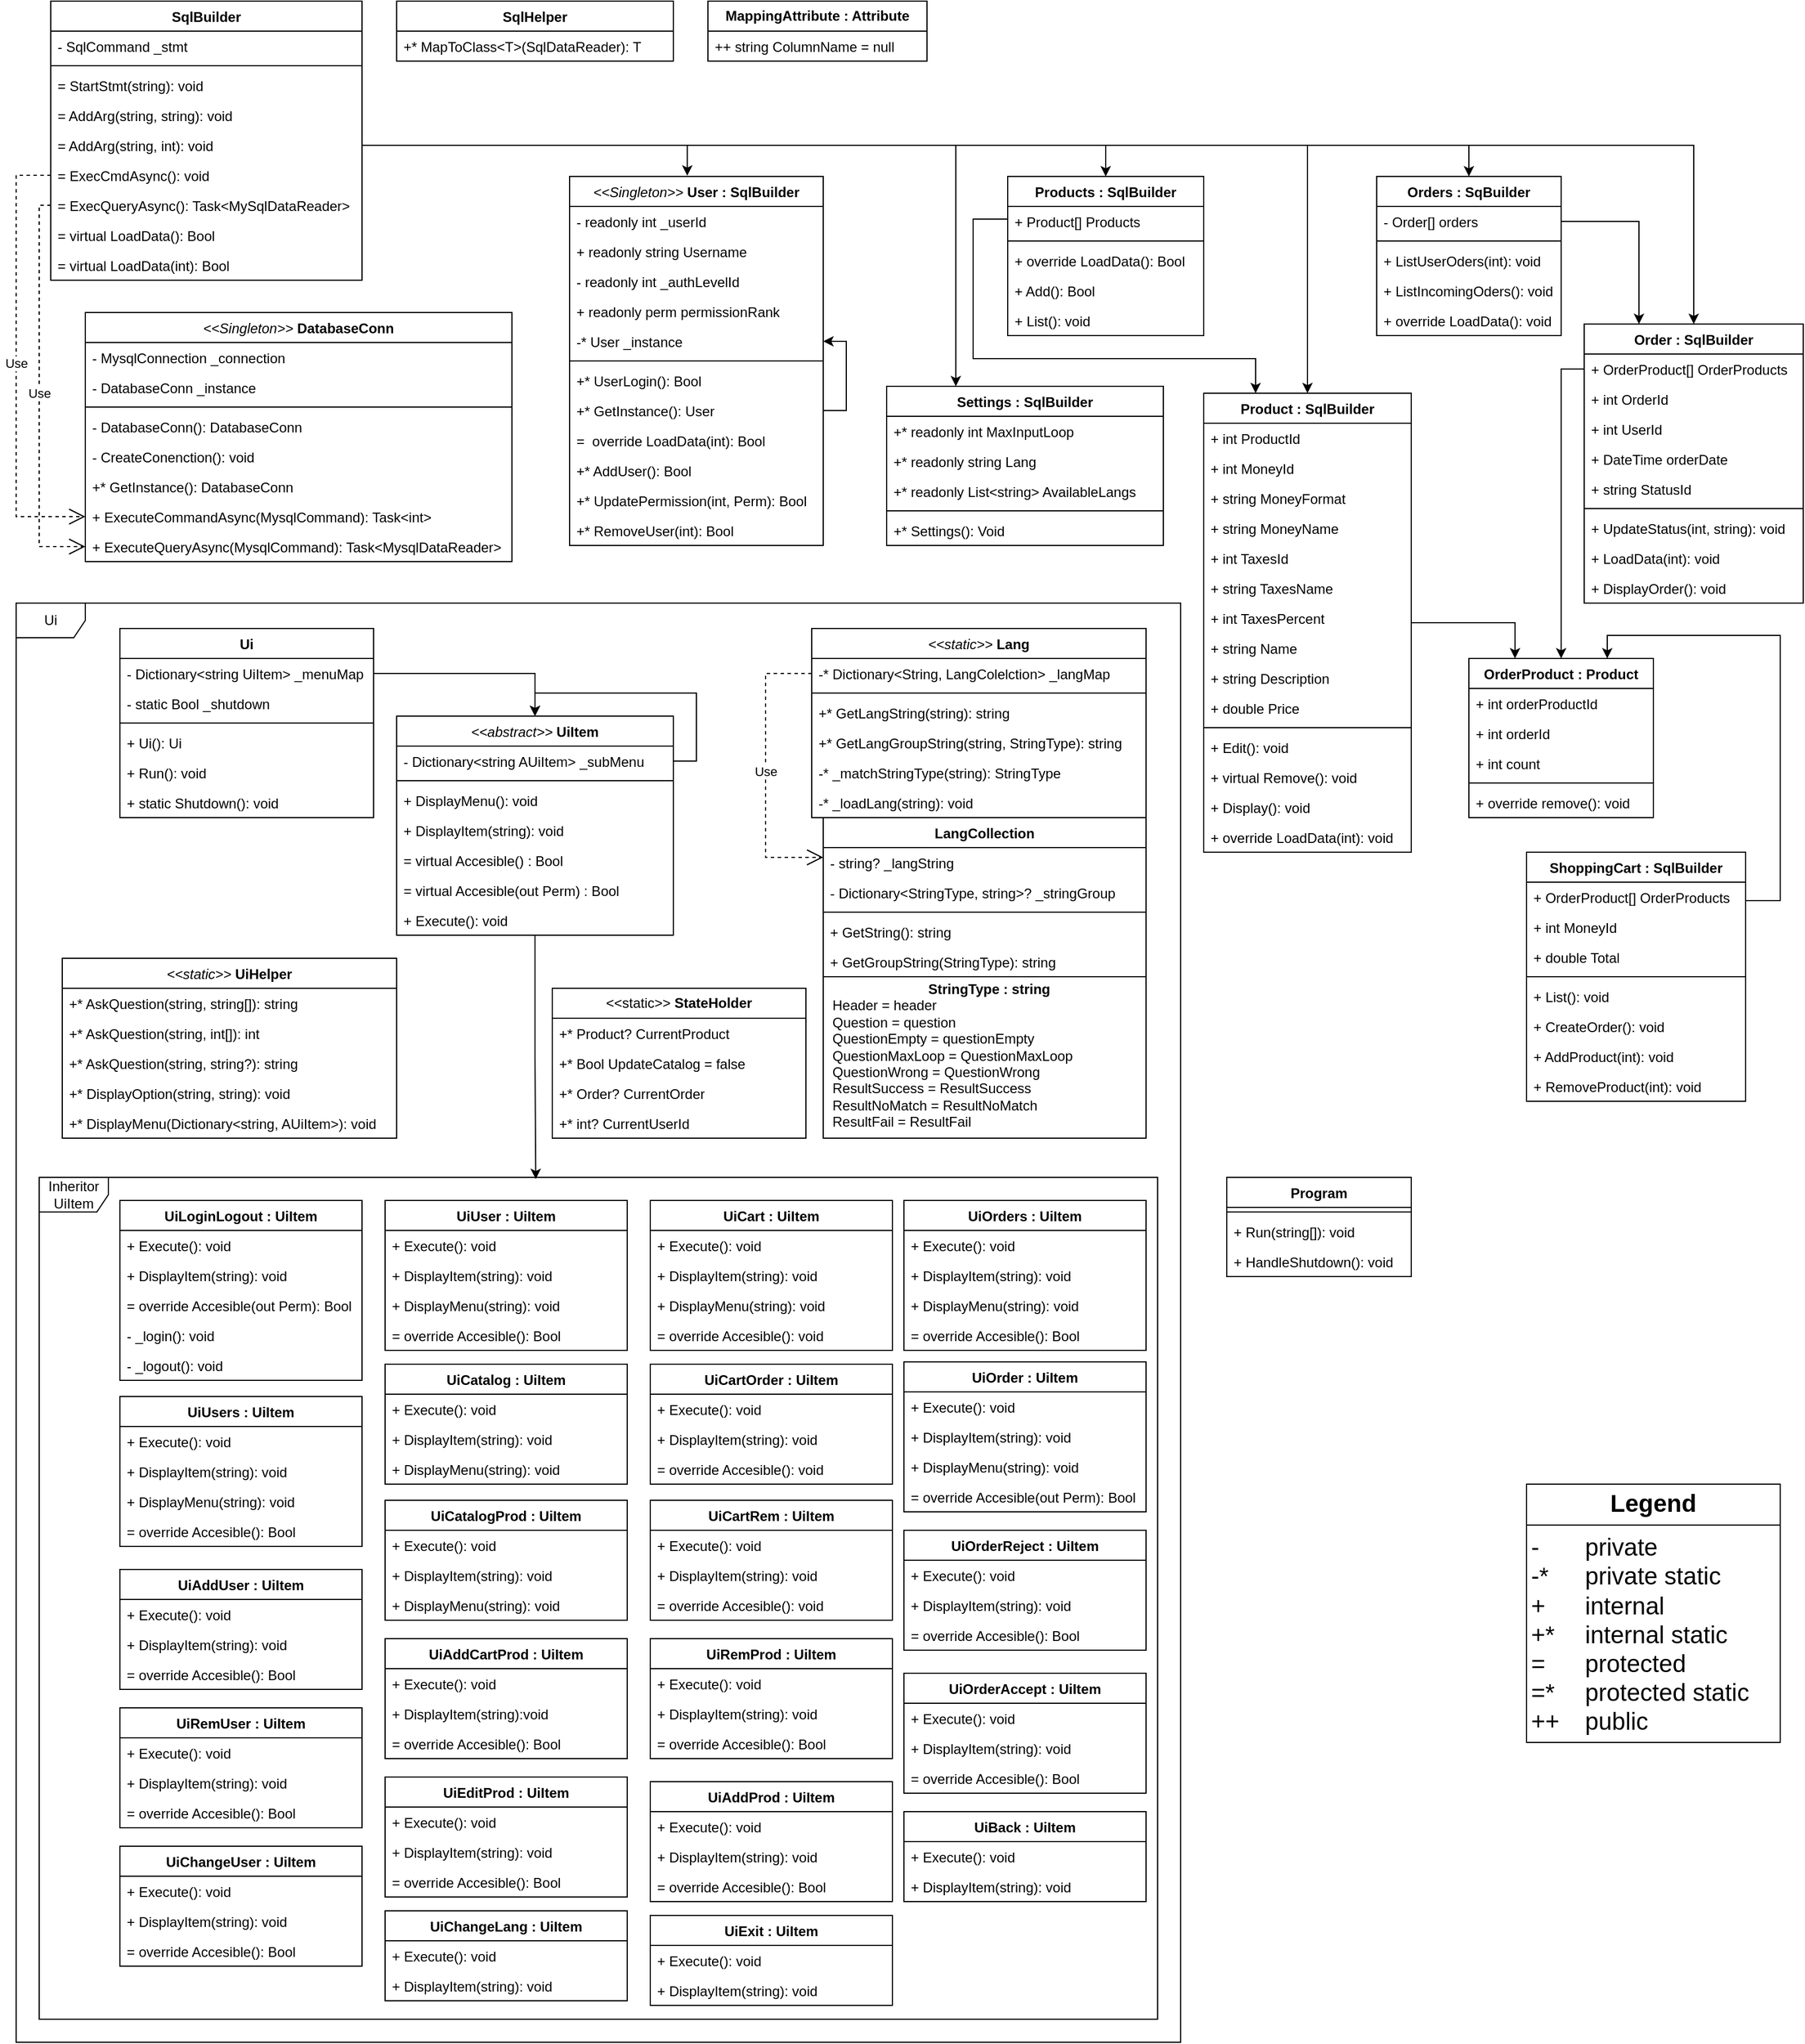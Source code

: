 <mxfile version="25.0.1">
  <diagram id="C5RBs43oDa-KdzZeNtuy" name="Page-1">
    <mxGraphModel dx="1434" dy="844" grid="1" gridSize="10" guides="1" tooltips="1" connect="1" arrows="1" fold="1" page="1" pageScale="1" pageWidth="1654" pageHeight="2336" math="0" shadow="0">
      <root>
        <mxCell id="WIyWlLk6GJQsqaUBKTNV-0" />
        <mxCell id="WIyWlLk6GJQsqaUBKTNV-1" parent="WIyWlLk6GJQsqaUBKTNV-0" />
        <mxCell id="AMGcn8MYUc7WtmLYXmbo-35" value="Products : SqlBuilder" style="swimlane;fontStyle=1;align=center;verticalAlign=top;childLayout=stackLayout;horizontal=1;startSize=26;horizontalStack=0;resizeParent=1;resizeParentMax=0;resizeLast=0;collapsible=1;marginBottom=0;whiteSpace=wrap;html=1;" parent="WIyWlLk6GJQsqaUBKTNV-1" vertex="1">
          <mxGeometry x="890" y="172" width="170" height="138" as="geometry" />
        </mxCell>
        <mxCell id="AMGcn8MYUc7WtmLYXmbo-36" value="+ Product[] Products" style="text;strokeColor=none;fillColor=none;align=left;verticalAlign=top;spacingLeft=4;spacingRight=4;overflow=hidden;rotatable=0;points=[[0,0.5],[1,0.5]];portConstraint=eastwest;whiteSpace=wrap;html=1;" parent="AMGcn8MYUc7WtmLYXmbo-35" vertex="1">
          <mxGeometry y="26" width="170" height="26" as="geometry" />
        </mxCell>
        <mxCell id="AMGcn8MYUc7WtmLYXmbo-37" value="" style="line;strokeWidth=1;fillColor=none;align=left;verticalAlign=middle;spacingTop=-1;spacingLeft=3;spacingRight=3;rotatable=0;labelPosition=right;points=[];portConstraint=eastwest;strokeColor=inherit;" parent="AMGcn8MYUc7WtmLYXmbo-35" vertex="1">
          <mxGeometry y="52" width="170" height="8" as="geometry" />
        </mxCell>
        <mxCell id="AMGcn8MYUc7WtmLYXmbo-38" value="+ override LoadData(): Bool" style="text;strokeColor=none;fillColor=none;align=left;verticalAlign=top;spacingLeft=4;spacingRight=4;overflow=hidden;rotatable=0;points=[[0,0.5],[1,0.5]];portConstraint=eastwest;whiteSpace=wrap;html=1;" parent="AMGcn8MYUc7WtmLYXmbo-35" vertex="1">
          <mxGeometry y="60" width="170" height="26" as="geometry" />
        </mxCell>
        <mxCell id="AMGcn8MYUc7WtmLYXmbo-89" value="+ Add(): Bool" style="text;strokeColor=none;fillColor=none;align=left;verticalAlign=top;spacingLeft=4;spacingRight=4;overflow=hidden;rotatable=0;points=[[0,0.5],[1,0.5]];portConstraint=eastwest;whiteSpace=wrap;html=1;" parent="AMGcn8MYUc7WtmLYXmbo-35" vertex="1">
          <mxGeometry y="86" width="170" height="26" as="geometry" />
        </mxCell>
        <mxCell id="AMGcn8MYUc7WtmLYXmbo-90" value="+ List(): void" style="text;strokeColor=none;fillColor=none;align=left;verticalAlign=top;spacingLeft=4;spacingRight=4;overflow=hidden;rotatable=0;points=[[0,0.5],[1,0.5]];portConstraint=eastwest;whiteSpace=wrap;html=1;" parent="AMGcn8MYUc7WtmLYXmbo-35" vertex="1">
          <mxGeometry y="112" width="170" height="26" as="geometry" />
        </mxCell>
        <mxCell id="AMGcn8MYUc7WtmLYXmbo-39" value="SqlBuilder" style="swimlane;fontStyle=1;align=center;verticalAlign=top;childLayout=stackLayout;horizontal=1;startSize=26;horizontalStack=0;resizeParent=1;resizeParentMax=0;resizeLast=0;collapsible=1;marginBottom=0;whiteSpace=wrap;html=1;" parent="WIyWlLk6GJQsqaUBKTNV-1" vertex="1">
          <mxGeometry x="60" y="20" width="270" height="242" as="geometry" />
        </mxCell>
        <mxCell id="AMGcn8MYUc7WtmLYXmbo-40" value="- SqlCommand _stmt" style="text;strokeColor=none;fillColor=none;align=left;verticalAlign=top;spacingLeft=4;spacingRight=4;overflow=hidden;rotatable=0;points=[[0,0.5],[1,0.5]];portConstraint=eastwest;whiteSpace=wrap;html=1;" parent="AMGcn8MYUc7WtmLYXmbo-39" vertex="1">
          <mxGeometry y="26" width="270" height="26" as="geometry" />
        </mxCell>
        <mxCell id="AMGcn8MYUc7WtmLYXmbo-41" value="" style="line;strokeWidth=1;fillColor=none;align=left;verticalAlign=middle;spacingTop=-1;spacingLeft=3;spacingRight=3;rotatable=0;labelPosition=right;points=[];portConstraint=eastwest;strokeColor=inherit;" parent="AMGcn8MYUc7WtmLYXmbo-39" vertex="1">
          <mxGeometry y="52" width="270" height="8" as="geometry" />
        </mxCell>
        <mxCell id="AMGcn8MYUc7WtmLYXmbo-42" value="= StartStmt(string): void" style="text;strokeColor=none;fillColor=none;align=left;verticalAlign=top;spacingLeft=4;spacingRight=4;overflow=hidden;rotatable=0;points=[[0,0.5],[1,0.5]];portConstraint=eastwest;whiteSpace=wrap;html=1;" parent="AMGcn8MYUc7WtmLYXmbo-39" vertex="1">
          <mxGeometry y="60" width="270" height="26" as="geometry" />
        </mxCell>
        <mxCell id="AMGcn8MYUc7WtmLYXmbo-43" value="= AddArg(string, string): void" style="text;strokeColor=none;fillColor=none;align=left;verticalAlign=top;spacingLeft=4;spacingRight=4;overflow=hidden;rotatable=0;points=[[0,0.5],[1,0.5]];portConstraint=eastwest;whiteSpace=wrap;html=1;" parent="AMGcn8MYUc7WtmLYXmbo-39" vertex="1">
          <mxGeometry y="86" width="270" height="26" as="geometry" />
        </mxCell>
        <mxCell id="AMGcn8MYUc7WtmLYXmbo-44" value="= AddArg(string, int): void" style="text;strokeColor=none;fillColor=none;align=left;verticalAlign=top;spacingLeft=4;spacingRight=4;overflow=hidden;rotatable=0;points=[[0,0.5],[1,0.5]];portConstraint=eastwest;whiteSpace=wrap;html=1;" parent="AMGcn8MYUc7WtmLYXmbo-39" vertex="1">
          <mxGeometry y="112" width="270" height="26" as="geometry" />
        </mxCell>
        <mxCell id="AMGcn8MYUc7WtmLYXmbo-45" value="= ExecCmdAsync(): void" style="text;strokeColor=none;fillColor=none;align=left;verticalAlign=top;spacingLeft=4;spacingRight=4;overflow=hidden;rotatable=0;points=[[0,0.5],[1,0.5]];portConstraint=eastwest;whiteSpace=wrap;html=1;" parent="AMGcn8MYUc7WtmLYXmbo-39" vertex="1">
          <mxGeometry y="138" width="270" height="26" as="geometry" />
        </mxCell>
        <mxCell id="AMGcn8MYUc7WtmLYXmbo-46" value="= ExecQueryAsync(): Task&amp;lt;MySqlDataReader&amp;gt;" style="text;strokeColor=none;fillColor=none;align=left;verticalAlign=top;spacingLeft=4;spacingRight=4;overflow=hidden;rotatable=0;points=[[0,0.5],[1,0.5]];portConstraint=eastwest;whiteSpace=wrap;html=1;" parent="AMGcn8MYUc7WtmLYXmbo-39" vertex="1">
          <mxGeometry y="164" width="270" height="26" as="geometry" />
        </mxCell>
        <mxCell id="AMGcn8MYUc7WtmLYXmbo-47" value="= virtual LoadData(): Bool" style="text;strokeColor=none;fillColor=none;align=left;verticalAlign=top;spacingLeft=4;spacingRight=4;overflow=hidden;rotatable=0;points=[[0,0.5],[1,0.5]];portConstraint=eastwest;whiteSpace=wrap;html=1;" parent="AMGcn8MYUc7WtmLYXmbo-39" vertex="1">
          <mxGeometry y="190" width="270" height="26" as="geometry" />
        </mxCell>
        <mxCell id="AMGcn8MYUc7WtmLYXmbo-48" value="= virtual LoadData(int): Bool" style="text;strokeColor=none;fillColor=none;align=left;verticalAlign=top;spacingLeft=4;spacingRight=4;overflow=hidden;rotatable=0;points=[[0,0.5],[1,0.5]];portConstraint=eastwest;whiteSpace=wrap;html=1;" parent="AMGcn8MYUc7WtmLYXmbo-39" vertex="1">
          <mxGeometry y="216" width="270" height="26" as="geometry" />
        </mxCell>
        <mxCell id="AMGcn8MYUc7WtmLYXmbo-61" style="edgeStyle=orthogonalEdgeStyle;rounded=0;orthogonalLoop=1;jettySize=auto;html=1;entryX=0.464;entryY=-0.002;entryDx=0;entryDy=0;entryPerimeter=0;" parent="WIyWlLk6GJQsqaUBKTNV-1" source="AMGcn8MYUc7WtmLYXmbo-44" target="SdUyqm8xm1Bpvu7bg9v2-1" edge="1">
          <mxGeometry relative="1" as="geometry">
            <mxPoint x="615" y="172" as="targetPoint" />
          </mxGeometry>
        </mxCell>
        <mxCell id="AMGcn8MYUc7WtmLYXmbo-63" style="edgeStyle=orthogonalEdgeStyle;rounded=0;orthogonalLoop=1;jettySize=auto;html=1;entryX=0.5;entryY=0;entryDx=0;entryDy=0;" parent="WIyWlLk6GJQsqaUBKTNV-1" source="AMGcn8MYUc7WtmLYXmbo-44" target="AMGcn8MYUc7WtmLYXmbo-35" edge="1">
          <mxGeometry relative="1" as="geometry" />
        </mxCell>
        <mxCell id="AMGcn8MYUc7WtmLYXmbo-112" style="edgeStyle=orthogonalEdgeStyle;rounded=0;orthogonalLoop=1;jettySize=auto;html=1;entryX=0.25;entryY=0;entryDx=0;entryDy=0;" parent="WIyWlLk6GJQsqaUBKTNV-1" source="AMGcn8MYUc7WtmLYXmbo-68" target="AMGcn8MYUc7WtmLYXmbo-106" edge="1">
          <mxGeometry relative="1" as="geometry">
            <Array as="points">
              <mxPoint x="1330" y="559" />
            </Array>
          </mxGeometry>
        </mxCell>
        <mxCell id="AMGcn8MYUc7WtmLYXmbo-68" value="Product : SqlBuilder" style="swimlane;fontStyle=1;align=center;verticalAlign=top;childLayout=stackLayout;horizontal=1;startSize=26;horizontalStack=0;resizeParent=1;resizeParentMax=0;resizeLast=0;collapsible=1;marginBottom=0;whiteSpace=wrap;html=1;" parent="WIyWlLk6GJQsqaUBKTNV-1" vertex="1">
          <mxGeometry x="1060" y="360" width="180" height="398" as="geometry">
            <mxRectangle x="1060" y="360" width="150" height="30" as="alternateBounds" />
          </mxGeometry>
        </mxCell>
        <mxCell id="AMGcn8MYUc7WtmLYXmbo-99" value="+ int ProductId" style="text;strokeColor=none;fillColor=none;align=left;verticalAlign=top;spacingLeft=4;spacingRight=4;overflow=hidden;rotatable=0;points=[[0,0.5],[1,0.5]];portConstraint=eastwest;whiteSpace=wrap;html=1;" parent="AMGcn8MYUc7WtmLYXmbo-68" vertex="1">
          <mxGeometry y="26" width="180" height="26" as="geometry" />
        </mxCell>
        <mxCell id="AMGcn8MYUc7WtmLYXmbo-69" value="+ int MoneyId" style="text;strokeColor=none;fillColor=none;align=left;verticalAlign=top;spacingLeft=4;spacingRight=4;overflow=hidden;rotatable=0;points=[[0,0.5],[1,0.5]];portConstraint=eastwest;whiteSpace=wrap;html=1;" parent="AMGcn8MYUc7WtmLYXmbo-68" vertex="1">
          <mxGeometry y="52" width="180" height="26" as="geometry" />
        </mxCell>
        <mxCell id="AMGcn8MYUc7WtmLYXmbo-98" value="+ string MoneyFormat" style="text;strokeColor=none;fillColor=none;align=left;verticalAlign=top;spacingLeft=4;spacingRight=4;overflow=hidden;rotatable=0;points=[[0,0.5],[1,0.5]];portConstraint=eastwest;whiteSpace=wrap;html=1;" parent="AMGcn8MYUc7WtmLYXmbo-68" vertex="1">
          <mxGeometry y="78" width="180" height="26" as="geometry" />
        </mxCell>
        <mxCell id="AMGcn8MYUc7WtmLYXmbo-97" value="+ string MoneyName" style="text;strokeColor=none;fillColor=none;align=left;verticalAlign=top;spacingLeft=4;spacingRight=4;overflow=hidden;rotatable=0;points=[[0,0.5],[1,0.5]];portConstraint=eastwest;whiteSpace=wrap;html=1;" parent="AMGcn8MYUc7WtmLYXmbo-68" vertex="1">
          <mxGeometry y="104" width="180" height="26" as="geometry" />
        </mxCell>
        <mxCell id="AMGcn8MYUc7WtmLYXmbo-96" value="+ int TaxesId" style="text;strokeColor=none;fillColor=none;align=left;verticalAlign=top;spacingLeft=4;spacingRight=4;overflow=hidden;rotatable=0;points=[[0,0.5],[1,0.5]];portConstraint=eastwest;whiteSpace=wrap;html=1;" parent="AMGcn8MYUc7WtmLYXmbo-68" vertex="1">
          <mxGeometry y="130" width="180" height="26" as="geometry" />
        </mxCell>
        <mxCell id="AMGcn8MYUc7WtmLYXmbo-95" value="+ string TaxesName" style="text;strokeColor=none;fillColor=none;align=left;verticalAlign=top;spacingLeft=4;spacingRight=4;overflow=hidden;rotatable=0;points=[[0,0.5],[1,0.5]];portConstraint=eastwest;whiteSpace=wrap;html=1;" parent="AMGcn8MYUc7WtmLYXmbo-68" vertex="1">
          <mxGeometry y="156" width="180" height="26" as="geometry" />
        </mxCell>
        <mxCell id="AMGcn8MYUc7WtmLYXmbo-94" value="+ int TaxesPercent" style="text;strokeColor=none;fillColor=none;align=left;verticalAlign=top;spacingLeft=4;spacingRight=4;overflow=hidden;rotatable=0;points=[[0,0.5],[1,0.5]];portConstraint=eastwest;whiteSpace=wrap;html=1;" parent="AMGcn8MYUc7WtmLYXmbo-68" vertex="1">
          <mxGeometry y="182" width="180" height="26" as="geometry" />
        </mxCell>
        <mxCell id="AMGcn8MYUc7WtmLYXmbo-93" value="+ string Name" style="text;strokeColor=none;fillColor=none;align=left;verticalAlign=top;spacingLeft=4;spacingRight=4;overflow=hidden;rotatable=0;points=[[0,0.5],[1,0.5]];portConstraint=eastwest;whiteSpace=wrap;html=1;" parent="AMGcn8MYUc7WtmLYXmbo-68" vertex="1">
          <mxGeometry y="208" width="180" height="26" as="geometry" />
        </mxCell>
        <mxCell id="AMGcn8MYUc7WtmLYXmbo-92" value="+ string Description" style="text;strokeColor=none;fillColor=none;align=left;verticalAlign=top;spacingLeft=4;spacingRight=4;overflow=hidden;rotatable=0;points=[[0,0.5],[1,0.5]];portConstraint=eastwest;whiteSpace=wrap;html=1;" parent="AMGcn8MYUc7WtmLYXmbo-68" vertex="1">
          <mxGeometry y="234" width="180" height="26" as="geometry" />
        </mxCell>
        <mxCell id="AMGcn8MYUc7WtmLYXmbo-91" value="+ double Price" style="text;strokeColor=none;fillColor=none;align=left;verticalAlign=top;spacingLeft=4;spacingRight=4;overflow=hidden;rotatable=0;points=[[0,0.5],[1,0.5]];portConstraint=eastwest;whiteSpace=wrap;html=1;" parent="AMGcn8MYUc7WtmLYXmbo-68" vertex="1">
          <mxGeometry y="260" width="180" height="26" as="geometry" />
        </mxCell>
        <mxCell id="AMGcn8MYUc7WtmLYXmbo-70" value="" style="line;strokeWidth=1;fillColor=none;align=left;verticalAlign=middle;spacingTop=-1;spacingLeft=3;spacingRight=3;rotatable=0;labelPosition=right;points=[];portConstraint=eastwest;strokeColor=inherit;" parent="AMGcn8MYUc7WtmLYXmbo-68" vertex="1">
          <mxGeometry y="286" width="180" height="8" as="geometry" />
        </mxCell>
        <mxCell id="AMGcn8MYUc7WtmLYXmbo-71" value="+ Edit(): void" style="text;strokeColor=none;fillColor=none;align=left;verticalAlign=top;spacingLeft=4;spacingRight=4;overflow=hidden;rotatable=0;points=[[0,0.5],[1,0.5]];portConstraint=eastwest;whiteSpace=wrap;html=1;" parent="AMGcn8MYUc7WtmLYXmbo-68" vertex="1">
          <mxGeometry y="294" width="180" height="26" as="geometry" />
        </mxCell>
        <mxCell id="AMGcn8MYUc7WtmLYXmbo-100" value="+ virtual Remove(): void" style="text;strokeColor=none;fillColor=none;align=left;verticalAlign=top;spacingLeft=4;spacingRight=4;overflow=hidden;rotatable=0;points=[[0,0.5],[1,0.5]];portConstraint=eastwest;whiteSpace=wrap;html=1;" parent="AMGcn8MYUc7WtmLYXmbo-68" vertex="1">
          <mxGeometry y="320" width="180" height="26" as="geometry" />
        </mxCell>
        <mxCell id="AMGcn8MYUc7WtmLYXmbo-101" value="+ Display(): void" style="text;strokeColor=none;fillColor=none;align=left;verticalAlign=top;spacingLeft=4;spacingRight=4;overflow=hidden;rotatable=0;points=[[0,0.5],[1,0.5]];portConstraint=eastwest;whiteSpace=wrap;html=1;" parent="AMGcn8MYUc7WtmLYXmbo-68" vertex="1">
          <mxGeometry y="346" width="180" height="26" as="geometry" />
        </mxCell>
        <mxCell id="AMGcn8MYUc7WtmLYXmbo-102" value="+ override LoadData(int): void" style="text;strokeColor=none;fillColor=none;align=left;verticalAlign=top;spacingLeft=4;spacingRight=4;overflow=hidden;rotatable=0;points=[[0,0.5],[1,0.5]];portConstraint=eastwest;whiteSpace=wrap;html=1;" parent="AMGcn8MYUc7WtmLYXmbo-68" vertex="1">
          <mxGeometry y="372" width="180" height="26" as="geometry" />
        </mxCell>
        <mxCell id="AMGcn8MYUc7WtmLYXmbo-72" value="&lt;i style=&quot;font-weight: normal;&quot;&gt;&amp;lt;&amp;lt;Singleton&amp;gt;&amp;gt;&lt;/i&gt; DatabaseConn" style="swimlane;fontStyle=1;align=center;verticalAlign=top;childLayout=stackLayout;horizontal=1;startSize=26;horizontalStack=0;resizeParent=1;resizeParentMax=0;resizeLast=0;collapsible=1;marginBottom=0;whiteSpace=wrap;html=1;" parent="WIyWlLk6GJQsqaUBKTNV-1" vertex="1">
          <mxGeometry x="90" y="290" width="370" height="216" as="geometry" />
        </mxCell>
        <mxCell id="AMGcn8MYUc7WtmLYXmbo-73" value="- MysqlConnection _connection" style="text;strokeColor=none;fillColor=none;align=left;verticalAlign=top;spacingLeft=4;spacingRight=4;overflow=hidden;rotatable=0;points=[[0,0.5],[1,0.5]];portConstraint=eastwest;whiteSpace=wrap;html=1;" parent="AMGcn8MYUc7WtmLYXmbo-72" vertex="1">
          <mxGeometry y="26" width="370" height="26" as="geometry" />
        </mxCell>
        <mxCell id="AMGcn8MYUc7WtmLYXmbo-76" value="- DatabaseConn _instance" style="text;strokeColor=none;fillColor=none;align=left;verticalAlign=top;spacingLeft=4;spacingRight=4;overflow=hidden;rotatable=0;points=[[0,0.5],[1,0.5]];portConstraint=eastwest;whiteSpace=wrap;html=1;" parent="AMGcn8MYUc7WtmLYXmbo-72" vertex="1">
          <mxGeometry y="52" width="370" height="26" as="geometry" />
        </mxCell>
        <mxCell id="AMGcn8MYUc7WtmLYXmbo-74" value="" style="line;strokeWidth=1;fillColor=none;align=left;verticalAlign=middle;spacingTop=-1;spacingLeft=3;spacingRight=3;rotatable=0;labelPosition=right;points=[];portConstraint=eastwest;strokeColor=inherit;" parent="AMGcn8MYUc7WtmLYXmbo-72" vertex="1">
          <mxGeometry y="78" width="370" height="8" as="geometry" />
        </mxCell>
        <mxCell id="AMGcn8MYUc7WtmLYXmbo-78" value="- DatabaseConn(): DatabaseConn" style="text;strokeColor=none;fillColor=none;align=left;verticalAlign=top;spacingLeft=4;spacingRight=4;overflow=hidden;rotatable=0;points=[[0,0.5],[1,0.5]];portConstraint=eastwest;whiteSpace=wrap;html=1;" parent="AMGcn8MYUc7WtmLYXmbo-72" vertex="1">
          <mxGeometry y="86" width="370" height="26" as="geometry" />
        </mxCell>
        <mxCell id="AMGcn8MYUc7WtmLYXmbo-75" value="- CreateConenction(): void" style="text;strokeColor=none;fillColor=none;align=left;verticalAlign=top;spacingLeft=4;spacingRight=4;overflow=hidden;rotatable=0;points=[[0,0.5],[1,0.5]];portConstraint=eastwest;whiteSpace=wrap;html=1;" parent="AMGcn8MYUc7WtmLYXmbo-72" vertex="1">
          <mxGeometry y="112" width="370" height="26" as="geometry" />
        </mxCell>
        <mxCell id="AMGcn8MYUc7WtmLYXmbo-77" value="+* GetInstance(): DatabaseConn" style="text;strokeColor=none;fillColor=none;align=left;verticalAlign=top;spacingLeft=4;spacingRight=4;overflow=hidden;rotatable=0;points=[[0,0.5],[1,0.5]];portConstraint=eastwest;whiteSpace=wrap;html=1;" parent="AMGcn8MYUc7WtmLYXmbo-72" vertex="1">
          <mxGeometry y="138" width="370" height="26" as="geometry" />
        </mxCell>
        <mxCell id="AMGcn8MYUc7WtmLYXmbo-79" value="+ ExecuteCommandAsync(MysqlCommand): Task&amp;lt;int&amp;gt;" style="text;strokeColor=none;fillColor=none;align=left;verticalAlign=top;spacingLeft=4;spacingRight=4;overflow=hidden;rotatable=0;points=[[0,0.5],[1,0.5]];portConstraint=eastwest;whiteSpace=wrap;html=1;" parent="AMGcn8MYUc7WtmLYXmbo-72" vertex="1">
          <mxGeometry y="164" width="370" height="26" as="geometry" />
        </mxCell>
        <mxCell id="AMGcn8MYUc7WtmLYXmbo-80" value="+ ExecuteQueryAsync(MysqlCommand): Task&amp;lt;MysqlDataReader&amp;gt;" style="text;strokeColor=none;fillColor=none;align=left;verticalAlign=top;spacingLeft=4;spacingRight=4;overflow=hidden;rotatable=0;points=[[0,0.5],[1,0.5]];portConstraint=eastwest;whiteSpace=wrap;html=1;" parent="AMGcn8MYUc7WtmLYXmbo-72" vertex="1">
          <mxGeometry y="190" width="370" height="26" as="geometry" />
        </mxCell>
        <mxCell id="AMGcn8MYUc7WtmLYXmbo-85" value="Use" style="endArrow=open;endSize=12;dashed=1;html=1;rounded=0;exitX=0;exitY=0.5;exitDx=0;exitDy=0;entryX=0;entryY=0.5;entryDx=0;entryDy=0;edgeStyle=orthogonalEdgeStyle;" parent="WIyWlLk6GJQsqaUBKTNV-1" source="AMGcn8MYUc7WtmLYXmbo-45" target="AMGcn8MYUc7WtmLYXmbo-79" edge="1">
          <mxGeometry width="160" relative="1" as="geometry">
            <mxPoint x="490" y="300" as="sourcePoint" />
            <mxPoint x="650" y="300" as="targetPoint" />
            <Array as="points">
              <mxPoint x="30" y="171" />
              <mxPoint x="30" y="467" />
            </Array>
          </mxGeometry>
        </mxCell>
        <mxCell id="AMGcn8MYUc7WtmLYXmbo-87" value="Use" style="endArrow=open;endSize=12;dashed=1;html=1;rounded=0;exitX=0;exitY=0.5;exitDx=0;exitDy=0;edgeStyle=orthogonalEdgeStyle;entryX=0;entryY=0.5;entryDx=0;entryDy=0;" parent="WIyWlLk6GJQsqaUBKTNV-1" source="AMGcn8MYUc7WtmLYXmbo-46" target="AMGcn8MYUc7WtmLYXmbo-80" edge="1">
          <mxGeometry width="160" relative="1" as="geometry">
            <mxPoint x="490" y="300" as="sourcePoint" />
            <mxPoint x="80" y="410" as="targetPoint" />
            <Array as="points">
              <mxPoint x="50" y="197" />
              <mxPoint x="50" y="493" />
            </Array>
          </mxGeometry>
        </mxCell>
        <mxCell id="AMGcn8MYUc7WtmLYXmbo-104" style="edgeStyle=orthogonalEdgeStyle;rounded=0;orthogonalLoop=1;jettySize=auto;html=1;exitX=0;exitY=0.5;exitDx=0;exitDy=0;entryX=0.25;entryY=0;entryDx=0;entryDy=0;" parent="WIyWlLk6GJQsqaUBKTNV-1" source="AMGcn8MYUc7WtmLYXmbo-36" target="AMGcn8MYUc7WtmLYXmbo-68" edge="1">
          <mxGeometry relative="1" as="geometry">
            <Array as="points">
              <mxPoint x="890" y="209" />
              <mxPoint x="860" y="209" />
              <mxPoint x="860" y="330" />
              <mxPoint x="1105" y="330" />
            </Array>
          </mxGeometry>
        </mxCell>
        <mxCell id="AMGcn8MYUc7WtmLYXmbo-105" style="edgeStyle=orthogonalEdgeStyle;rounded=0;orthogonalLoop=1;jettySize=auto;html=1;exitX=1;exitY=0.5;exitDx=0;exitDy=0;entryX=0.5;entryY=0;entryDx=0;entryDy=0;" parent="WIyWlLk6GJQsqaUBKTNV-1" source="AMGcn8MYUc7WtmLYXmbo-44" target="AMGcn8MYUc7WtmLYXmbo-68" edge="1">
          <mxGeometry relative="1" as="geometry" />
        </mxCell>
        <mxCell id="AMGcn8MYUc7WtmLYXmbo-106" value="OrderProduct : Product" style="swimlane;fontStyle=1;align=center;verticalAlign=top;childLayout=stackLayout;horizontal=1;startSize=26;horizontalStack=0;resizeParent=1;resizeParentMax=0;resizeLast=0;collapsible=1;marginBottom=0;whiteSpace=wrap;html=1;" parent="WIyWlLk6GJQsqaUBKTNV-1" vertex="1">
          <mxGeometry x="1290" y="590" width="160" height="138" as="geometry" />
        </mxCell>
        <mxCell id="AMGcn8MYUc7WtmLYXmbo-110" value="+ int orderProductId" style="text;strokeColor=none;fillColor=none;align=left;verticalAlign=top;spacingLeft=4;spacingRight=4;overflow=hidden;rotatable=0;points=[[0,0.5],[1,0.5]];portConstraint=eastwest;whiteSpace=wrap;html=1;" parent="AMGcn8MYUc7WtmLYXmbo-106" vertex="1">
          <mxGeometry y="26" width="160" height="26" as="geometry" />
        </mxCell>
        <mxCell id="AMGcn8MYUc7WtmLYXmbo-107" value="+ int orderId" style="text;strokeColor=none;fillColor=none;align=left;verticalAlign=top;spacingLeft=4;spacingRight=4;overflow=hidden;rotatable=0;points=[[0,0.5],[1,0.5]];portConstraint=eastwest;whiteSpace=wrap;html=1;" parent="AMGcn8MYUc7WtmLYXmbo-106" vertex="1">
          <mxGeometry y="52" width="160" height="26" as="geometry" />
        </mxCell>
        <mxCell id="AMGcn8MYUc7WtmLYXmbo-111" value="+ int count" style="text;strokeColor=none;fillColor=none;align=left;verticalAlign=top;spacingLeft=4;spacingRight=4;overflow=hidden;rotatable=0;points=[[0,0.5],[1,0.5]];portConstraint=eastwest;whiteSpace=wrap;html=1;" parent="AMGcn8MYUc7WtmLYXmbo-106" vertex="1">
          <mxGeometry y="78" width="160" height="26" as="geometry" />
        </mxCell>
        <mxCell id="AMGcn8MYUc7WtmLYXmbo-108" value="" style="line;strokeWidth=1;fillColor=none;align=left;verticalAlign=middle;spacingTop=-1;spacingLeft=3;spacingRight=3;rotatable=0;labelPosition=right;points=[];portConstraint=eastwest;strokeColor=inherit;" parent="AMGcn8MYUc7WtmLYXmbo-106" vertex="1">
          <mxGeometry y="104" width="160" height="8" as="geometry" />
        </mxCell>
        <mxCell id="AMGcn8MYUc7WtmLYXmbo-109" value="+ override remove(): void" style="text;strokeColor=none;fillColor=none;align=left;verticalAlign=top;spacingLeft=4;spacingRight=4;overflow=hidden;rotatable=0;points=[[0,0.5],[1,0.5]];portConstraint=eastwest;whiteSpace=wrap;html=1;" parent="AMGcn8MYUc7WtmLYXmbo-106" vertex="1">
          <mxGeometry y="112" width="160" height="26" as="geometry" />
        </mxCell>
        <mxCell id="AMGcn8MYUc7WtmLYXmbo-113" value="Orders : SqBuilder" style="swimlane;fontStyle=1;align=center;verticalAlign=top;childLayout=stackLayout;horizontal=1;startSize=26;horizontalStack=0;resizeParent=1;resizeParentMax=0;resizeLast=0;collapsible=1;marginBottom=0;whiteSpace=wrap;html=1;" parent="WIyWlLk6GJQsqaUBKTNV-1" vertex="1">
          <mxGeometry x="1210" y="172" width="160" height="138" as="geometry" />
        </mxCell>
        <mxCell id="AMGcn8MYUc7WtmLYXmbo-114" value="- Order[] orders" style="text;strokeColor=none;fillColor=none;align=left;verticalAlign=top;spacingLeft=4;spacingRight=4;overflow=hidden;rotatable=0;points=[[0,0.5],[1,0.5]];portConstraint=eastwest;whiteSpace=wrap;html=1;" parent="AMGcn8MYUc7WtmLYXmbo-113" vertex="1">
          <mxGeometry y="26" width="160" height="26" as="geometry" />
        </mxCell>
        <mxCell id="AMGcn8MYUc7WtmLYXmbo-115" value="" style="line;strokeWidth=1;fillColor=none;align=left;verticalAlign=middle;spacingTop=-1;spacingLeft=3;spacingRight=3;rotatable=0;labelPosition=right;points=[];portConstraint=eastwest;strokeColor=inherit;" parent="AMGcn8MYUc7WtmLYXmbo-113" vertex="1">
          <mxGeometry y="52" width="160" height="8" as="geometry" />
        </mxCell>
        <mxCell id="AMGcn8MYUc7WtmLYXmbo-116" value="+ ListUserOders(int): void" style="text;strokeColor=none;fillColor=none;align=left;verticalAlign=top;spacingLeft=4;spacingRight=4;overflow=hidden;rotatable=0;points=[[0,0.5],[1,0.5]];portConstraint=eastwest;whiteSpace=wrap;html=1;" parent="AMGcn8MYUc7WtmLYXmbo-113" vertex="1">
          <mxGeometry y="60" width="160" height="26" as="geometry" />
        </mxCell>
        <mxCell id="AMGcn8MYUc7WtmLYXmbo-125" value="+ ListIncomingOders(): void" style="text;strokeColor=none;fillColor=none;align=left;verticalAlign=top;spacingLeft=4;spacingRight=4;overflow=hidden;rotatable=0;points=[[0,0.5],[1,0.5]];portConstraint=eastwest;whiteSpace=wrap;html=1;" parent="AMGcn8MYUc7WtmLYXmbo-113" vertex="1">
          <mxGeometry y="86" width="160" height="26" as="geometry" />
        </mxCell>
        <mxCell id="AMGcn8MYUc7WtmLYXmbo-126" value="+ override LoadData(): void" style="text;strokeColor=none;fillColor=none;align=left;verticalAlign=top;spacingLeft=4;spacingRight=4;overflow=hidden;rotatable=0;points=[[0,0.5],[1,0.5]];portConstraint=eastwest;whiteSpace=wrap;html=1;" parent="AMGcn8MYUc7WtmLYXmbo-113" vertex="1">
          <mxGeometry y="112" width="160" height="26" as="geometry" />
        </mxCell>
        <mxCell id="AMGcn8MYUc7WtmLYXmbo-117" value="Order : SqlBuilder" style="swimlane;fontStyle=1;align=center;verticalAlign=top;childLayout=stackLayout;horizontal=1;startSize=26;horizontalStack=0;resizeParent=1;resizeParentMax=0;resizeLast=0;collapsible=1;marginBottom=0;whiteSpace=wrap;html=1;" parent="WIyWlLk6GJQsqaUBKTNV-1" vertex="1">
          <mxGeometry x="1390" y="300" width="190" height="242" as="geometry" />
        </mxCell>
        <mxCell id="AMGcn8MYUc7WtmLYXmbo-118" value="+ OrderProduct[] OrderProducts" style="text;strokeColor=none;fillColor=none;align=left;verticalAlign=top;spacingLeft=4;spacingRight=4;overflow=hidden;rotatable=0;points=[[0,0.5],[1,0.5]];portConstraint=eastwest;whiteSpace=wrap;html=1;" parent="AMGcn8MYUc7WtmLYXmbo-117" vertex="1">
          <mxGeometry y="26" width="190" height="26" as="geometry" />
        </mxCell>
        <mxCell id="AMGcn8MYUc7WtmLYXmbo-129" value="+ int OrderId" style="text;strokeColor=none;fillColor=none;align=left;verticalAlign=top;spacingLeft=4;spacingRight=4;overflow=hidden;rotatable=0;points=[[0,0.5],[1,0.5]];portConstraint=eastwest;whiteSpace=wrap;html=1;" parent="AMGcn8MYUc7WtmLYXmbo-117" vertex="1">
          <mxGeometry y="52" width="190" height="26" as="geometry" />
        </mxCell>
        <mxCell id="AMGcn8MYUc7WtmLYXmbo-130" value="+ int UserId" style="text;strokeColor=none;fillColor=none;align=left;verticalAlign=top;spacingLeft=4;spacingRight=4;overflow=hidden;rotatable=0;points=[[0,0.5],[1,0.5]];portConstraint=eastwest;whiteSpace=wrap;html=1;" parent="AMGcn8MYUc7WtmLYXmbo-117" vertex="1">
          <mxGeometry y="78" width="190" height="26" as="geometry" />
        </mxCell>
        <mxCell id="AMGcn8MYUc7WtmLYXmbo-128" value="+ DateTime orderDate" style="text;strokeColor=none;fillColor=none;align=left;verticalAlign=top;spacingLeft=4;spacingRight=4;overflow=hidden;rotatable=0;points=[[0,0.5],[1,0.5]];portConstraint=eastwest;whiteSpace=wrap;html=1;" parent="AMGcn8MYUc7WtmLYXmbo-117" vertex="1">
          <mxGeometry y="104" width="190" height="26" as="geometry" />
        </mxCell>
        <mxCell id="AMGcn8MYUc7WtmLYXmbo-127" value="+ string StatusId" style="text;strokeColor=none;fillColor=none;align=left;verticalAlign=top;spacingLeft=4;spacingRight=4;overflow=hidden;rotatable=0;points=[[0,0.5],[1,0.5]];portConstraint=eastwest;whiteSpace=wrap;html=1;" parent="AMGcn8MYUc7WtmLYXmbo-117" vertex="1">
          <mxGeometry y="130" width="190" height="26" as="geometry" />
        </mxCell>
        <mxCell id="AMGcn8MYUc7WtmLYXmbo-119" value="" style="line;strokeWidth=1;fillColor=none;align=left;verticalAlign=middle;spacingTop=-1;spacingLeft=3;spacingRight=3;rotatable=0;labelPosition=right;points=[];portConstraint=eastwest;strokeColor=inherit;" parent="AMGcn8MYUc7WtmLYXmbo-117" vertex="1">
          <mxGeometry y="156" width="190" height="8" as="geometry" />
        </mxCell>
        <mxCell id="AMGcn8MYUc7WtmLYXmbo-120" value="+ UpdateStatus(int, string): void" style="text;strokeColor=none;fillColor=none;align=left;verticalAlign=top;spacingLeft=4;spacingRight=4;overflow=hidden;rotatable=0;points=[[0,0.5],[1,0.5]];portConstraint=eastwest;whiteSpace=wrap;html=1;" parent="AMGcn8MYUc7WtmLYXmbo-117" vertex="1">
          <mxGeometry y="164" width="190" height="26" as="geometry" />
        </mxCell>
        <mxCell id="AMGcn8MYUc7WtmLYXmbo-131" value="+ LoadData(int): void" style="text;strokeColor=none;fillColor=none;align=left;verticalAlign=top;spacingLeft=4;spacingRight=4;overflow=hidden;rotatable=0;points=[[0,0.5],[1,0.5]];portConstraint=eastwest;whiteSpace=wrap;html=1;" parent="AMGcn8MYUc7WtmLYXmbo-117" vertex="1">
          <mxGeometry y="190" width="190" height="26" as="geometry" />
        </mxCell>
        <mxCell id="AMGcn8MYUc7WtmLYXmbo-132" value="+ DisplayOrder(): void" style="text;strokeColor=none;fillColor=none;align=left;verticalAlign=top;spacingLeft=4;spacingRight=4;overflow=hidden;rotatable=0;points=[[0,0.5],[1,0.5]];portConstraint=eastwest;whiteSpace=wrap;html=1;" parent="AMGcn8MYUc7WtmLYXmbo-117" vertex="1">
          <mxGeometry y="216" width="190" height="26" as="geometry" />
        </mxCell>
        <mxCell id="AMGcn8MYUc7WtmLYXmbo-121" style="edgeStyle=orthogonalEdgeStyle;rounded=0;orthogonalLoop=1;jettySize=auto;html=1;exitX=1;exitY=0.5;exitDx=0;exitDy=0;entryX=0.25;entryY=0;entryDx=0;entryDy=0;" parent="WIyWlLk6GJQsqaUBKTNV-1" source="AMGcn8MYUc7WtmLYXmbo-114" target="AMGcn8MYUc7WtmLYXmbo-117" edge="1">
          <mxGeometry relative="1" as="geometry" />
        </mxCell>
        <mxCell id="AMGcn8MYUc7WtmLYXmbo-122" style="edgeStyle=orthogonalEdgeStyle;rounded=0;orthogonalLoop=1;jettySize=auto;html=1;exitX=1;exitY=0.5;exitDx=0;exitDy=0;entryX=0.5;entryY=0;entryDx=0;entryDy=0;" parent="WIyWlLk6GJQsqaUBKTNV-1" source="AMGcn8MYUc7WtmLYXmbo-44" target="AMGcn8MYUc7WtmLYXmbo-117" edge="1">
          <mxGeometry relative="1" as="geometry" />
        </mxCell>
        <mxCell id="AMGcn8MYUc7WtmLYXmbo-123" style="edgeStyle=orthogonalEdgeStyle;rounded=0;orthogonalLoop=1;jettySize=auto;html=1;exitX=1;exitY=0.5;exitDx=0;exitDy=0;" parent="WIyWlLk6GJQsqaUBKTNV-1" source="AMGcn8MYUc7WtmLYXmbo-44" target="AMGcn8MYUc7WtmLYXmbo-113" edge="1">
          <mxGeometry relative="1" as="geometry" />
        </mxCell>
        <mxCell id="AMGcn8MYUc7WtmLYXmbo-124" style="edgeStyle=orthogonalEdgeStyle;rounded=0;orthogonalLoop=1;jettySize=auto;html=1;exitX=0;exitY=0.5;exitDx=0;exitDy=0;entryX=0.5;entryY=0;entryDx=0;entryDy=0;" parent="WIyWlLk6GJQsqaUBKTNV-1" source="AMGcn8MYUc7WtmLYXmbo-118" target="AMGcn8MYUc7WtmLYXmbo-106" edge="1">
          <mxGeometry relative="1" as="geometry" />
        </mxCell>
        <mxCell id="AMGcn8MYUc7WtmLYXmbo-133" value="ShoppingCart : SqlBuilder" style="swimlane;fontStyle=1;align=center;verticalAlign=top;childLayout=stackLayout;horizontal=1;startSize=26;horizontalStack=0;resizeParent=1;resizeParentMax=0;resizeLast=0;collapsible=1;marginBottom=0;whiteSpace=wrap;html=1;" parent="WIyWlLk6GJQsqaUBKTNV-1" vertex="1">
          <mxGeometry x="1340" y="758" width="190" height="216" as="geometry" />
        </mxCell>
        <mxCell id="AMGcn8MYUc7WtmLYXmbo-134" value="+ OrderProduct[] OrderProducts" style="text;strokeColor=none;fillColor=none;align=left;verticalAlign=top;spacingLeft=4;spacingRight=4;overflow=hidden;rotatable=0;points=[[0,0.5],[1,0.5]];portConstraint=eastwest;whiteSpace=wrap;html=1;" parent="AMGcn8MYUc7WtmLYXmbo-133" vertex="1">
          <mxGeometry y="26" width="190" height="26" as="geometry" />
        </mxCell>
        <mxCell id="AMGcn8MYUc7WtmLYXmbo-137" value="+ int MoneyId" style="text;strokeColor=none;fillColor=none;align=left;verticalAlign=top;spacingLeft=4;spacingRight=4;overflow=hidden;rotatable=0;points=[[0,0.5],[1,0.5]];portConstraint=eastwest;whiteSpace=wrap;html=1;" parent="AMGcn8MYUc7WtmLYXmbo-133" vertex="1">
          <mxGeometry y="52" width="190" height="26" as="geometry" />
        </mxCell>
        <mxCell id="AMGcn8MYUc7WtmLYXmbo-138" value="+ double Total" style="text;strokeColor=none;fillColor=none;align=left;verticalAlign=top;spacingLeft=4;spacingRight=4;overflow=hidden;rotatable=0;points=[[0,0.5],[1,0.5]];portConstraint=eastwest;whiteSpace=wrap;html=1;" parent="AMGcn8MYUc7WtmLYXmbo-133" vertex="1">
          <mxGeometry y="78" width="190" height="26" as="geometry" />
        </mxCell>
        <mxCell id="AMGcn8MYUc7WtmLYXmbo-135" value="" style="line;strokeWidth=1;fillColor=none;align=left;verticalAlign=middle;spacingTop=-1;spacingLeft=3;spacingRight=3;rotatable=0;labelPosition=right;points=[];portConstraint=eastwest;strokeColor=inherit;" parent="AMGcn8MYUc7WtmLYXmbo-133" vertex="1">
          <mxGeometry y="104" width="190" height="8" as="geometry" />
        </mxCell>
        <mxCell id="AMGcn8MYUc7WtmLYXmbo-136" value="+ List(): void" style="text;strokeColor=none;fillColor=none;align=left;verticalAlign=top;spacingLeft=4;spacingRight=4;overflow=hidden;rotatable=0;points=[[0,0.5],[1,0.5]];portConstraint=eastwest;whiteSpace=wrap;html=1;" parent="AMGcn8MYUc7WtmLYXmbo-133" vertex="1">
          <mxGeometry y="112" width="190" height="26" as="geometry" />
        </mxCell>
        <mxCell id="AMGcn8MYUc7WtmLYXmbo-139" value="+ CreateOrder(): void" style="text;strokeColor=none;fillColor=none;align=left;verticalAlign=top;spacingLeft=4;spacingRight=4;overflow=hidden;rotatable=0;points=[[0,0.5],[1,0.5]];portConstraint=eastwest;whiteSpace=wrap;html=1;" parent="AMGcn8MYUc7WtmLYXmbo-133" vertex="1">
          <mxGeometry y="138" width="190" height="26" as="geometry" />
        </mxCell>
        <mxCell id="AMGcn8MYUc7WtmLYXmbo-140" value="+ AddProduct(int): void" style="text;strokeColor=none;fillColor=none;align=left;verticalAlign=top;spacingLeft=4;spacingRight=4;overflow=hidden;rotatable=0;points=[[0,0.5],[1,0.5]];portConstraint=eastwest;whiteSpace=wrap;html=1;" parent="AMGcn8MYUc7WtmLYXmbo-133" vertex="1">
          <mxGeometry y="164" width="190" height="26" as="geometry" />
        </mxCell>
        <mxCell id="AMGcn8MYUc7WtmLYXmbo-141" value="+ RemoveProduct(int): void" style="text;strokeColor=none;fillColor=none;align=left;verticalAlign=top;spacingLeft=4;spacingRight=4;overflow=hidden;rotatable=0;points=[[0,0.5],[1,0.5]];portConstraint=eastwest;whiteSpace=wrap;html=1;" parent="AMGcn8MYUc7WtmLYXmbo-133" vertex="1">
          <mxGeometry y="190" width="190" height="26" as="geometry" />
        </mxCell>
        <mxCell id="AMGcn8MYUc7WtmLYXmbo-142" style="edgeStyle=orthogonalEdgeStyle;rounded=0;orthogonalLoop=1;jettySize=auto;html=1;entryX=0.75;entryY=0;entryDx=0;entryDy=0;" parent="WIyWlLk6GJQsqaUBKTNV-1" source="AMGcn8MYUc7WtmLYXmbo-134" target="AMGcn8MYUc7WtmLYXmbo-106" edge="1">
          <mxGeometry relative="1" as="geometry">
            <mxPoint x="1410" y="590" as="targetPoint" />
            <Array as="points">
              <mxPoint x="1560" y="800" />
              <mxPoint x="1560" y="570" />
              <mxPoint x="1410" y="570" />
            </Array>
          </mxGeometry>
        </mxCell>
        <mxCell id="AMGcn8MYUc7WtmLYXmbo-144" value="Ui" style="shape=umlFrame;whiteSpace=wrap;html=1;pointerEvents=0;" parent="WIyWlLk6GJQsqaUBKTNV-1" vertex="1">
          <mxGeometry x="30" y="542" width="1010" height="1248" as="geometry" />
        </mxCell>
        <mxCell id="AMGcn8MYUc7WtmLYXmbo-145" value="Ui" style="swimlane;fontStyle=1;align=center;verticalAlign=top;childLayout=stackLayout;horizontal=1;startSize=26;horizontalStack=0;resizeParent=1;resizeParentMax=0;resizeLast=0;collapsible=1;marginBottom=0;whiteSpace=wrap;html=1;" parent="WIyWlLk6GJQsqaUBKTNV-1" vertex="1">
          <mxGeometry x="120" y="564" width="220" height="164" as="geometry" />
        </mxCell>
        <mxCell id="AMGcn8MYUc7WtmLYXmbo-146" value="- Dictionary&amp;lt;string UiItem&amp;gt; _menuMap" style="text;strokeColor=none;fillColor=none;align=left;verticalAlign=top;spacingLeft=4;spacingRight=4;overflow=hidden;rotatable=0;points=[[0,0.5],[1,0.5]];portConstraint=eastwest;whiteSpace=wrap;html=1;" parent="AMGcn8MYUc7WtmLYXmbo-145" vertex="1">
          <mxGeometry y="26" width="220" height="26" as="geometry" />
        </mxCell>
        <mxCell id="AMGcn8MYUc7WtmLYXmbo-150" value="- static Bool _shutdown" style="text;strokeColor=none;fillColor=none;align=left;verticalAlign=top;spacingLeft=4;spacingRight=4;overflow=hidden;rotatable=0;points=[[0,0.5],[1,0.5]];portConstraint=eastwest;whiteSpace=wrap;html=1;" parent="AMGcn8MYUc7WtmLYXmbo-145" vertex="1">
          <mxGeometry y="52" width="220" height="26" as="geometry" />
        </mxCell>
        <mxCell id="AMGcn8MYUc7WtmLYXmbo-147" value="" style="line;strokeWidth=1;fillColor=none;align=left;verticalAlign=middle;spacingTop=-1;spacingLeft=3;spacingRight=3;rotatable=0;labelPosition=right;points=[];portConstraint=eastwest;strokeColor=inherit;" parent="AMGcn8MYUc7WtmLYXmbo-145" vertex="1">
          <mxGeometry y="78" width="220" height="8" as="geometry" />
        </mxCell>
        <mxCell id="AMGcn8MYUc7WtmLYXmbo-148" value="+ Ui(): Ui" style="text;strokeColor=none;fillColor=none;align=left;verticalAlign=top;spacingLeft=4;spacingRight=4;overflow=hidden;rotatable=0;points=[[0,0.5],[1,0.5]];portConstraint=eastwest;whiteSpace=wrap;html=1;" parent="AMGcn8MYUc7WtmLYXmbo-145" vertex="1">
          <mxGeometry y="86" width="220" height="26" as="geometry" />
        </mxCell>
        <mxCell id="AMGcn8MYUc7WtmLYXmbo-149" value="+ Run(): void" style="text;strokeColor=none;fillColor=none;align=left;verticalAlign=top;spacingLeft=4;spacingRight=4;overflow=hidden;rotatable=0;points=[[0,0.5],[1,0.5]];portConstraint=eastwest;whiteSpace=wrap;html=1;" parent="AMGcn8MYUc7WtmLYXmbo-145" vertex="1">
          <mxGeometry y="112" width="220" height="26" as="geometry" />
        </mxCell>
        <mxCell id="AMGcn8MYUc7WtmLYXmbo-151" value="+ static Shutdown(): void" style="text;strokeColor=none;fillColor=none;align=left;verticalAlign=top;spacingLeft=4;spacingRight=4;overflow=hidden;rotatable=0;points=[[0,0.5],[1,0.5]];portConstraint=eastwest;whiteSpace=wrap;html=1;" parent="AMGcn8MYUc7WtmLYXmbo-145" vertex="1">
          <mxGeometry y="138" width="220" height="26" as="geometry" />
        </mxCell>
        <mxCell id="AMGcn8MYUc7WtmLYXmbo-152" value="&lt;i style=&quot;font-weight: normal;&quot;&gt;&amp;lt;&amp;lt;abstract&amp;gt;&amp;gt;&lt;/i&gt; UiItem" style="swimlane;fontStyle=1;align=center;verticalAlign=top;childLayout=stackLayout;horizontal=1;startSize=26;horizontalStack=0;resizeParent=1;resizeParentMax=0;resizeLast=0;collapsible=1;marginBottom=0;whiteSpace=wrap;html=1;" parent="WIyWlLk6GJQsqaUBKTNV-1" vertex="1">
          <mxGeometry x="360" y="640" width="240" height="190" as="geometry" />
        </mxCell>
        <mxCell id="AMGcn8MYUc7WtmLYXmbo-164" style="edgeStyle=orthogonalEdgeStyle;rounded=0;orthogonalLoop=1;jettySize=auto;html=1;exitX=1;exitY=0.5;exitDx=0;exitDy=0;entryX=0.5;entryY=0;entryDx=0;entryDy=0;" parent="AMGcn8MYUc7WtmLYXmbo-152" source="AMGcn8MYUc7WtmLYXmbo-153" target="AMGcn8MYUc7WtmLYXmbo-152" edge="1">
          <mxGeometry relative="1" as="geometry">
            <Array as="points">
              <mxPoint x="260" y="39" />
              <mxPoint x="260" y="-20" />
              <mxPoint x="120" y="-20" />
            </Array>
          </mxGeometry>
        </mxCell>
        <mxCell id="AMGcn8MYUc7WtmLYXmbo-153" value="- Dictionary&amp;lt;string AUiItem&amp;gt; _subMenu" style="text;strokeColor=none;fillColor=none;align=left;verticalAlign=top;spacingLeft=4;spacingRight=4;overflow=hidden;rotatable=0;points=[[0,0.5],[1,0.5]];portConstraint=eastwest;whiteSpace=wrap;html=1;" parent="AMGcn8MYUc7WtmLYXmbo-152" vertex="1">
          <mxGeometry y="26" width="240" height="26" as="geometry" />
        </mxCell>
        <mxCell id="AMGcn8MYUc7WtmLYXmbo-154" value="" style="line;strokeWidth=1;fillColor=none;align=left;verticalAlign=middle;spacingTop=-1;spacingLeft=3;spacingRight=3;rotatable=0;labelPosition=right;points=[];portConstraint=eastwest;strokeColor=inherit;" parent="AMGcn8MYUc7WtmLYXmbo-152" vertex="1">
          <mxGeometry y="52" width="240" height="8" as="geometry" />
        </mxCell>
        <mxCell id="AMGcn8MYUc7WtmLYXmbo-155" value="+ DisplayMenu(): void" style="text;strokeColor=none;fillColor=none;align=left;verticalAlign=top;spacingLeft=4;spacingRight=4;overflow=hidden;rotatable=0;points=[[0,0.5],[1,0.5]];portConstraint=eastwest;whiteSpace=wrap;html=1;" parent="AMGcn8MYUc7WtmLYXmbo-152" vertex="1">
          <mxGeometry y="60" width="240" height="26" as="geometry" />
        </mxCell>
        <mxCell id="AMGcn8MYUc7WtmLYXmbo-156" value="+ DisplayItem(string): void" style="text;strokeColor=none;fillColor=none;align=left;verticalAlign=top;spacingLeft=4;spacingRight=4;overflow=hidden;rotatable=0;points=[[0,0.5],[1,0.5]];portConstraint=eastwest;whiteSpace=wrap;html=1;" parent="AMGcn8MYUc7WtmLYXmbo-152" vertex="1">
          <mxGeometry y="86" width="240" height="26" as="geometry" />
        </mxCell>
        <mxCell id="AMGcn8MYUc7WtmLYXmbo-157" value="= virtual Accesible() : Bool" style="text;strokeColor=none;fillColor=none;align=left;verticalAlign=top;spacingLeft=4;spacingRight=4;overflow=hidden;rotatable=0;points=[[0,0.5],[1,0.5]];portConstraint=eastwest;whiteSpace=wrap;html=1;" parent="AMGcn8MYUc7WtmLYXmbo-152" vertex="1">
          <mxGeometry y="112" width="240" height="26" as="geometry" />
        </mxCell>
        <mxCell id="SdUyqm8xm1Bpvu7bg9v2-17" value="= virtual Accesible(out Perm) : Bool" style="text;strokeColor=none;fillColor=none;align=left;verticalAlign=top;spacingLeft=4;spacingRight=4;overflow=hidden;rotatable=0;points=[[0,0.5],[1,0.5]];portConstraint=eastwest;whiteSpace=wrap;html=1;" parent="AMGcn8MYUc7WtmLYXmbo-152" vertex="1">
          <mxGeometry y="138" width="240" height="26" as="geometry" />
        </mxCell>
        <mxCell id="AMGcn8MYUc7WtmLYXmbo-158" value="+ Execute(): void" style="text;strokeColor=none;fillColor=none;align=left;verticalAlign=top;spacingLeft=4;spacingRight=4;overflow=hidden;rotatable=0;points=[[0,0.5],[1,0.5]];portConstraint=eastwest;whiteSpace=wrap;html=1;" parent="AMGcn8MYUc7WtmLYXmbo-152" vertex="1">
          <mxGeometry y="164" width="240" height="26" as="geometry" />
        </mxCell>
        <mxCell id="AMGcn8MYUc7WtmLYXmbo-162" style="edgeStyle=orthogonalEdgeStyle;rounded=0;orthogonalLoop=1;jettySize=auto;html=1;exitX=1;exitY=0.5;exitDx=0;exitDy=0;entryX=0.5;entryY=0;entryDx=0;entryDy=0;" parent="WIyWlLk6GJQsqaUBKTNV-1" source="AMGcn8MYUc7WtmLYXmbo-146" target="AMGcn8MYUc7WtmLYXmbo-152" edge="1">
          <mxGeometry relative="1" as="geometry" />
        </mxCell>
        <mxCell id="AMGcn8MYUc7WtmLYXmbo-165" value="&lt;i style=&quot;font-weight: normal;&quot;&gt;&amp;lt;&amp;lt;static&amp;gt;&amp;gt;&lt;/i&gt; UiHelper" style="swimlane;fontStyle=1;align=center;verticalAlign=top;childLayout=stackLayout;horizontal=1;startSize=26;horizontalStack=0;resizeParent=1;resizeParentMax=0;resizeLast=0;collapsible=1;marginBottom=0;whiteSpace=wrap;html=1;" parent="WIyWlLk6GJQsqaUBKTNV-1" vertex="1">
          <mxGeometry x="70" y="850" width="290" height="156" as="geometry" />
        </mxCell>
        <mxCell id="AMGcn8MYUc7WtmLYXmbo-166" value="+* AskQuestion(string, string[]): string" style="text;strokeColor=none;fillColor=none;align=left;verticalAlign=top;spacingLeft=4;spacingRight=4;overflow=hidden;rotatable=0;points=[[0,0.5],[1,0.5]];portConstraint=eastwest;whiteSpace=wrap;html=1;" parent="AMGcn8MYUc7WtmLYXmbo-165" vertex="1">
          <mxGeometry y="26" width="290" height="26" as="geometry" />
        </mxCell>
        <mxCell id="AMGcn8MYUc7WtmLYXmbo-169" value="+* AskQuestion(string, int[]): int" style="text;strokeColor=none;fillColor=none;align=left;verticalAlign=top;spacingLeft=4;spacingRight=4;overflow=hidden;rotatable=0;points=[[0,0.5],[1,0.5]];portConstraint=eastwest;whiteSpace=wrap;html=1;" parent="AMGcn8MYUc7WtmLYXmbo-165" vertex="1">
          <mxGeometry y="52" width="290" height="26" as="geometry" />
        </mxCell>
        <mxCell id="AMGcn8MYUc7WtmLYXmbo-170" value="+* AskQuestion(string, string?): string" style="text;strokeColor=none;fillColor=none;align=left;verticalAlign=top;spacingLeft=4;spacingRight=4;overflow=hidden;rotatable=0;points=[[0,0.5],[1,0.5]];portConstraint=eastwest;whiteSpace=wrap;html=1;" parent="AMGcn8MYUc7WtmLYXmbo-165" vertex="1">
          <mxGeometry y="78" width="290" height="26" as="geometry" />
        </mxCell>
        <mxCell id="AMGcn8MYUc7WtmLYXmbo-168" value="+* DisplayOption(string, string): void" style="text;strokeColor=none;fillColor=none;align=left;verticalAlign=top;spacingLeft=4;spacingRight=4;overflow=hidden;rotatable=0;points=[[0,0.5],[1,0.5]];portConstraint=eastwest;whiteSpace=wrap;html=1;" parent="AMGcn8MYUc7WtmLYXmbo-165" vertex="1">
          <mxGeometry y="104" width="290" height="26" as="geometry" />
        </mxCell>
        <mxCell id="AMGcn8MYUc7WtmLYXmbo-172" value="+* DisplayMenu(Dictionary&amp;lt;string, AUiItem&amp;gt;): void" style="text;strokeColor=none;fillColor=none;align=left;verticalAlign=top;spacingLeft=4;spacingRight=4;overflow=hidden;rotatable=0;points=[[0,0.5],[1,0.5]];portConstraint=eastwest;whiteSpace=wrap;html=1;" parent="AMGcn8MYUc7WtmLYXmbo-165" vertex="1">
          <mxGeometry y="130" width="290" height="26" as="geometry" />
        </mxCell>
        <mxCell id="AMGcn8MYUc7WtmLYXmbo-173" value="&lt;i style=&quot;font-weight: normal;&quot;&gt;&amp;lt;&amp;lt;static&amp;gt;&amp;gt; &lt;/i&gt;Lang" style="swimlane;fontStyle=1;align=center;verticalAlign=top;childLayout=stackLayout;horizontal=1;startSize=26;horizontalStack=0;resizeParent=1;resizeParentMax=0;resizeLast=0;collapsible=1;marginBottom=0;whiteSpace=wrap;html=1;" parent="WIyWlLk6GJQsqaUBKTNV-1" vertex="1">
          <mxGeometry x="720" y="564" width="290" height="164" as="geometry" />
        </mxCell>
        <mxCell id="AMGcn8MYUc7WtmLYXmbo-174" value="-* Dictionary&amp;lt;String, LangColelction&amp;gt; _langMap" style="text;strokeColor=none;fillColor=none;align=left;verticalAlign=top;spacingLeft=4;spacingRight=4;overflow=hidden;rotatable=0;points=[[0,0.5],[1,0.5]];portConstraint=eastwest;whiteSpace=wrap;html=1;" parent="AMGcn8MYUc7WtmLYXmbo-173" vertex="1">
          <mxGeometry y="26" width="290" height="26" as="geometry" />
        </mxCell>
        <mxCell id="AMGcn8MYUc7WtmLYXmbo-175" value="" style="line;strokeWidth=1;fillColor=none;align=left;verticalAlign=middle;spacingTop=-1;spacingLeft=3;spacingRight=3;rotatable=0;labelPosition=right;points=[];portConstraint=eastwest;strokeColor=inherit;" parent="AMGcn8MYUc7WtmLYXmbo-173" vertex="1">
          <mxGeometry y="52" width="290" height="8" as="geometry" />
        </mxCell>
        <mxCell id="AMGcn8MYUc7WtmLYXmbo-176" value="+* GetLangString(string): string" style="text;strokeColor=none;fillColor=none;align=left;verticalAlign=top;spacingLeft=4;spacingRight=4;overflow=hidden;rotatable=0;points=[[0,0.5],[1,0.5]];portConstraint=eastwest;whiteSpace=wrap;html=1;" parent="AMGcn8MYUc7WtmLYXmbo-173" vertex="1">
          <mxGeometry y="60" width="290" height="26" as="geometry" />
        </mxCell>
        <mxCell id="AMGcn8MYUc7WtmLYXmbo-177" value="+* GetLangGroupString(string, StringType): string" style="text;strokeColor=none;fillColor=none;align=left;verticalAlign=top;spacingLeft=4;spacingRight=4;overflow=hidden;rotatable=0;points=[[0,0.5],[1,0.5]];portConstraint=eastwest;whiteSpace=wrap;html=1;" parent="AMGcn8MYUc7WtmLYXmbo-173" vertex="1">
          <mxGeometry y="86" width="290" height="26" as="geometry" />
        </mxCell>
        <mxCell id="AMGcn8MYUc7WtmLYXmbo-178" value="-* _matchStringType(string): StringType" style="text;strokeColor=none;fillColor=none;align=left;verticalAlign=top;spacingLeft=4;spacingRight=4;overflow=hidden;rotatable=0;points=[[0,0.5],[1,0.5]];portConstraint=eastwest;whiteSpace=wrap;html=1;" parent="AMGcn8MYUc7WtmLYXmbo-173" vertex="1">
          <mxGeometry y="112" width="290" height="26" as="geometry" />
        </mxCell>
        <mxCell id="AMGcn8MYUc7WtmLYXmbo-188" value="-* _loadLang(string): void" style="text;strokeColor=none;fillColor=none;align=left;verticalAlign=top;spacingLeft=4;spacingRight=4;overflow=hidden;rotatable=0;points=[[0,0.5],[1,0.5]];portConstraint=eastwest;whiteSpace=wrap;html=1;" parent="AMGcn8MYUc7WtmLYXmbo-173" vertex="1">
          <mxGeometry y="138" width="290" height="26" as="geometry" />
        </mxCell>
        <mxCell id="AMGcn8MYUc7WtmLYXmbo-179" value="LangCollection" style="swimlane;fontStyle=1;align=center;verticalAlign=top;childLayout=stackLayout;horizontal=1;startSize=26;horizontalStack=0;resizeParent=1;resizeParentMax=0;resizeLast=0;collapsible=1;marginBottom=0;whiteSpace=wrap;html=1;" parent="WIyWlLk6GJQsqaUBKTNV-1" vertex="1">
          <mxGeometry x="730" y="728" width="280" height="138" as="geometry" />
        </mxCell>
        <mxCell id="AMGcn8MYUc7WtmLYXmbo-180" value="- string? _langString" style="text;strokeColor=none;fillColor=none;align=left;verticalAlign=top;spacingLeft=4;spacingRight=4;overflow=hidden;rotatable=0;points=[[0,0.5],[1,0.5]];portConstraint=eastwest;whiteSpace=wrap;html=1;" parent="AMGcn8MYUc7WtmLYXmbo-179" vertex="1">
          <mxGeometry y="26" width="280" height="26" as="geometry" />
        </mxCell>
        <mxCell id="AMGcn8MYUc7WtmLYXmbo-186" value="- Dictionary&amp;lt;StringType, string&amp;gt;? _stringGroup" style="text;strokeColor=none;fillColor=none;align=left;verticalAlign=top;spacingLeft=4;spacingRight=4;overflow=hidden;rotatable=0;points=[[0,0.5],[1,0.5]];portConstraint=eastwest;whiteSpace=wrap;html=1;" parent="AMGcn8MYUc7WtmLYXmbo-179" vertex="1">
          <mxGeometry y="52" width="280" height="26" as="geometry" />
        </mxCell>
        <mxCell id="AMGcn8MYUc7WtmLYXmbo-181" value="" style="line;strokeWidth=1;fillColor=none;align=left;verticalAlign=middle;spacingTop=-1;spacingLeft=3;spacingRight=3;rotatable=0;labelPosition=right;points=[];portConstraint=eastwest;strokeColor=inherit;" parent="AMGcn8MYUc7WtmLYXmbo-179" vertex="1">
          <mxGeometry y="78" width="280" height="8" as="geometry" />
        </mxCell>
        <mxCell id="AMGcn8MYUc7WtmLYXmbo-182" value="+ GetString(): string" style="text;strokeColor=none;fillColor=none;align=left;verticalAlign=top;spacingLeft=4;spacingRight=4;overflow=hidden;rotatable=0;points=[[0,0.5],[1,0.5]];portConstraint=eastwest;whiteSpace=wrap;html=1;" parent="AMGcn8MYUc7WtmLYXmbo-179" vertex="1">
          <mxGeometry y="86" width="280" height="26" as="geometry" />
        </mxCell>
        <mxCell id="AMGcn8MYUc7WtmLYXmbo-187" value="+ GetGroupString(StringType): string" style="text;strokeColor=none;fillColor=none;align=left;verticalAlign=top;spacingLeft=4;spacingRight=4;overflow=hidden;rotatable=0;points=[[0,0.5],[1,0.5]];portConstraint=eastwest;whiteSpace=wrap;html=1;" parent="AMGcn8MYUc7WtmLYXmbo-179" vertex="1">
          <mxGeometry y="112" width="280" height="26" as="geometry" />
        </mxCell>
        <mxCell id="AMGcn8MYUc7WtmLYXmbo-184" value="Use" style="endArrow=open;endSize=12;dashed=1;html=1;rounded=0;exitX=0;exitY=0.5;exitDx=0;exitDy=0;entryX=0;entryY=0.25;entryDx=0;entryDy=0;edgeStyle=elbowEdgeStyle;" parent="WIyWlLk6GJQsqaUBKTNV-1" source="AMGcn8MYUc7WtmLYXmbo-174" target="AMGcn8MYUc7WtmLYXmbo-179" edge="1">
          <mxGeometry width="160" relative="1" as="geometry">
            <mxPoint x="570" y="740" as="sourcePoint" />
            <mxPoint x="730" y="740" as="targetPoint" />
            <Array as="points">
              <mxPoint x="680" y="690" />
              <mxPoint x="50" y="900" />
            </Array>
          </mxGeometry>
        </mxCell>
        <mxCell id="AMGcn8MYUc7WtmLYXmbo-185" value="&lt;p style=&quot;margin:0px;margin-top:4px;text-align:center;text-decoration:underline;&quot;&gt;&lt;/p&gt;&lt;p style=&quot;text-align: center; margin: 0px 0px 0px 8px;&quot;&gt;&lt;b&gt;StringType : string&lt;/b&gt;&lt;/p&gt;&lt;p style=&quot;margin:0px;margin-left:8px;&quot;&gt;Header = header&lt;br&gt;Question&amp;nbsp;= question&lt;br&gt;QuestionEmpty&amp;nbsp;= questionEmpty&lt;/p&gt;&lt;p style=&quot;margin:0px;margin-left:8px;&quot;&gt;QuestionMaxLoop =&amp;nbsp;&lt;span style=&quot;background-color: initial;&quot;&gt;QuestionMaxLoop&lt;/span&gt;&lt;/p&gt;&lt;p style=&quot;margin:0px;margin-left:8px;&quot;&gt;QuestionWrong =&amp;nbsp;&lt;span style=&quot;background-color: initial;&quot;&gt;QuestionWrong&lt;/span&gt;&lt;br&gt;&lt;/p&gt;&lt;p style=&quot;margin:0px;margin-left:8px;&quot;&gt;ResultSuccess =&amp;nbsp;&lt;span style=&quot;background-color: initial;&quot;&gt;ResultSuccess&lt;/span&gt;&lt;/p&gt;&lt;p style=&quot;margin:0px;margin-left:8px;&quot;&gt;ResultNoMatch =&amp;nbsp;&lt;span style=&quot;background-color: initial;&quot;&gt;ResultNoMatch&lt;/span&gt;&lt;/p&gt;&lt;p style=&quot;margin:0px;margin-left:8px;&quot;&gt;ResultFail =&amp;nbsp;&lt;span style=&quot;background-color: initial;&quot;&gt;ResultFail&lt;/span&gt;&lt;/p&gt;" style="verticalAlign=top;align=left;overflow=fill;html=1;whiteSpace=wrap;" parent="WIyWlLk6GJQsqaUBKTNV-1" vertex="1">
          <mxGeometry x="730" y="866" width="280" height="140" as="geometry" />
        </mxCell>
        <mxCell id="AMGcn8MYUc7WtmLYXmbo-189" value="UiCatalog : UiItem" style="swimlane;fontStyle=1;align=center;verticalAlign=top;childLayout=stackLayout;horizontal=1;startSize=26;horizontalStack=0;resizeParent=1;resizeParentMax=0;resizeLast=0;collapsible=1;marginBottom=0;whiteSpace=wrap;html=1;" parent="WIyWlLk6GJQsqaUBKTNV-1" vertex="1">
          <mxGeometry x="350" y="1202" width="210" height="104" as="geometry" />
        </mxCell>
        <mxCell id="AMGcn8MYUc7WtmLYXmbo-192" value="+ Execute(): void" style="text;strokeColor=none;fillColor=none;align=left;verticalAlign=top;spacingLeft=4;spacingRight=4;overflow=hidden;rotatable=0;points=[[0,0.5],[1,0.5]];portConstraint=eastwest;whiteSpace=wrap;html=1;" parent="AMGcn8MYUc7WtmLYXmbo-189" vertex="1">
          <mxGeometry y="26" width="210" height="26" as="geometry" />
        </mxCell>
        <mxCell id="AMGcn8MYUc7WtmLYXmbo-193" value="+ DisplayItem(string): void" style="text;strokeColor=none;fillColor=none;align=left;verticalAlign=top;spacingLeft=4;spacingRight=4;overflow=hidden;rotatable=0;points=[[0,0.5],[1,0.5]];portConstraint=eastwest;whiteSpace=wrap;html=1;" parent="AMGcn8MYUc7WtmLYXmbo-189" vertex="1">
          <mxGeometry y="52" width="210" height="26" as="geometry" />
        </mxCell>
        <mxCell id="AMGcn8MYUc7WtmLYXmbo-194" value="+ DisplayMenu(string): void" style="text;strokeColor=none;fillColor=none;align=left;verticalAlign=top;spacingLeft=4;spacingRight=4;overflow=hidden;rotatable=0;points=[[0,0.5],[1,0.5]];portConstraint=eastwest;whiteSpace=wrap;html=1;" parent="AMGcn8MYUc7WtmLYXmbo-189" vertex="1">
          <mxGeometry y="78" width="210" height="26" as="geometry" />
        </mxCell>
        <mxCell id="AMGcn8MYUc7WtmLYXmbo-195" value="&amp;lt;&amp;lt;static&amp;gt;&amp;gt; &lt;b&gt;StateHolder&lt;/b&gt;" style="swimlane;fontStyle=0;childLayout=stackLayout;horizontal=1;startSize=26;fillColor=none;horizontalStack=0;resizeParent=1;resizeParentMax=0;resizeLast=0;collapsible=1;marginBottom=0;whiteSpace=wrap;html=1;" parent="WIyWlLk6GJQsqaUBKTNV-1" vertex="1">
          <mxGeometry x="495" y="876" width="220" height="130" as="geometry" />
        </mxCell>
        <mxCell id="AMGcn8MYUc7WtmLYXmbo-196" value="+* Product? CurrentProduct" style="text;strokeColor=none;fillColor=none;align=left;verticalAlign=top;spacingLeft=4;spacingRight=4;overflow=hidden;rotatable=0;points=[[0,0.5],[1,0.5]];portConstraint=eastwest;whiteSpace=wrap;html=1;" parent="AMGcn8MYUc7WtmLYXmbo-195" vertex="1">
          <mxGeometry y="26" width="220" height="26" as="geometry" />
        </mxCell>
        <mxCell id="AMGcn8MYUc7WtmLYXmbo-223" value="+* Bool UpdateCatalog = false" style="text;strokeColor=none;fillColor=none;align=left;verticalAlign=top;spacingLeft=4;spacingRight=4;overflow=hidden;rotatable=0;points=[[0,0.5],[1,0.5]];portConstraint=eastwest;whiteSpace=wrap;html=1;" parent="AMGcn8MYUc7WtmLYXmbo-195" vertex="1">
          <mxGeometry y="52" width="220" height="26" as="geometry" />
        </mxCell>
        <mxCell id="SdUyqm8xm1Bpvu7bg9v2-15" value="+* Order? CurrentOrder" style="text;strokeColor=none;fillColor=none;align=left;verticalAlign=top;spacingLeft=4;spacingRight=4;overflow=hidden;rotatable=0;points=[[0,0.5],[1,0.5]];portConstraint=eastwest;whiteSpace=wrap;html=1;" parent="AMGcn8MYUc7WtmLYXmbo-195" vertex="1">
          <mxGeometry y="78" width="220" height="26" as="geometry" />
        </mxCell>
        <mxCell id="SdUyqm8xm1Bpvu7bg9v2-16" value="+* int? CurrentUserId" style="text;strokeColor=none;fillColor=none;align=left;verticalAlign=top;spacingLeft=4;spacingRight=4;overflow=hidden;rotatable=0;points=[[0,0.5],[1,0.5]];portConstraint=eastwest;whiteSpace=wrap;html=1;" parent="AMGcn8MYUc7WtmLYXmbo-195" vertex="1">
          <mxGeometry y="104" width="220" height="26" as="geometry" />
        </mxCell>
        <mxCell id="AMGcn8MYUc7WtmLYXmbo-199" value="UiAddCart&lt;span style=&quot;background-color: initial;&quot;&gt;Prod : UiItem&lt;/span&gt;" style="swimlane;fontStyle=1;align=center;verticalAlign=top;childLayout=stackLayout;horizontal=1;startSize=26;horizontalStack=0;resizeParent=1;resizeParentMax=0;resizeLast=0;collapsible=1;marginBottom=0;whiteSpace=wrap;html=1;" parent="WIyWlLk6GJQsqaUBKTNV-1" vertex="1">
          <mxGeometry x="350" y="1440" width="210" height="104" as="geometry" />
        </mxCell>
        <mxCell id="AMGcn8MYUc7WtmLYXmbo-200" value="+ Execute(): void" style="text;strokeColor=none;fillColor=none;align=left;verticalAlign=top;spacingLeft=4;spacingRight=4;overflow=hidden;rotatable=0;points=[[0,0.5],[1,0.5]];portConstraint=eastwest;whiteSpace=wrap;html=1;" parent="AMGcn8MYUc7WtmLYXmbo-199" vertex="1">
          <mxGeometry y="26" width="210" height="26" as="geometry" />
        </mxCell>
        <mxCell id="AMGcn8MYUc7WtmLYXmbo-201" value="+ DisplayItem(string):void" style="text;strokeColor=none;fillColor=none;align=left;verticalAlign=top;spacingLeft=4;spacingRight=4;overflow=hidden;rotatable=0;points=[[0,0.5],[1,0.5]];portConstraint=eastwest;whiteSpace=wrap;html=1;" parent="AMGcn8MYUc7WtmLYXmbo-199" vertex="1">
          <mxGeometry y="52" width="210" height="26" as="geometry" />
        </mxCell>
        <mxCell id="AMGcn8MYUc7WtmLYXmbo-207" value="= override Accesible(): Bool" style="text;strokeColor=none;fillColor=none;align=left;verticalAlign=top;spacingLeft=4;spacingRight=4;overflow=hidden;rotatable=0;points=[[0,0.5],[1,0.5]];portConstraint=eastwest;whiteSpace=wrap;html=1;" parent="AMGcn8MYUc7WtmLYXmbo-199" vertex="1">
          <mxGeometry y="78" width="210" height="26" as="geometry" />
        </mxCell>
        <mxCell id="AMGcn8MYUc7WtmLYXmbo-208" value="UiEditProd : UiItem" style="swimlane;fontStyle=1;align=center;verticalAlign=top;childLayout=stackLayout;horizontal=1;startSize=26;horizontalStack=0;resizeParent=1;resizeParentMax=0;resizeLast=0;collapsible=1;marginBottom=0;whiteSpace=wrap;html=1;" parent="WIyWlLk6GJQsqaUBKTNV-1" vertex="1">
          <mxGeometry x="350" y="1560" width="210" height="104" as="geometry" />
        </mxCell>
        <mxCell id="AMGcn8MYUc7WtmLYXmbo-209" value="+ Execute(): void" style="text;strokeColor=none;fillColor=none;align=left;verticalAlign=top;spacingLeft=4;spacingRight=4;overflow=hidden;rotatable=0;points=[[0,0.5],[1,0.5]];portConstraint=eastwest;whiteSpace=wrap;html=1;" parent="AMGcn8MYUc7WtmLYXmbo-208" vertex="1">
          <mxGeometry y="26" width="210" height="26" as="geometry" />
        </mxCell>
        <mxCell id="AMGcn8MYUc7WtmLYXmbo-210" value="+ DisplayItem(string): void" style="text;strokeColor=none;fillColor=none;align=left;verticalAlign=top;spacingLeft=4;spacingRight=4;overflow=hidden;rotatable=0;points=[[0,0.5],[1,0.5]];portConstraint=eastwest;whiteSpace=wrap;html=1;" parent="AMGcn8MYUc7WtmLYXmbo-208" vertex="1">
          <mxGeometry y="52" width="210" height="26" as="geometry" />
        </mxCell>
        <mxCell id="AMGcn8MYUc7WtmLYXmbo-212" value="= override Accesible(): Bool" style="text;strokeColor=none;fillColor=none;align=left;verticalAlign=top;spacingLeft=4;spacingRight=4;overflow=hidden;rotatable=0;points=[[0,0.5],[1,0.5]];portConstraint=eastwest;whiteSpace=wrap;html=1;" parent="AMGcn8MYUc7WtmLYXmbo-208" vertex="1">
          <mxGeometry y="78" width="210" height="26" as="geometry" />
        </mxCell>
        <mxCell id="AMGcn8MYUc7WtmLYXmbo-213" value="UiRemProd : UiItem" style="swimlane;fontStyle=1;align=center;verticalAlign=top;childLayout=stackLayout;horizontal=1;startSize=26;horizontalStack=0;resizeParent=1;resizeParentMax=0;resizeLast=0;collapsible=1;marginBottom=0;whiteSpace=wrap;html=1;" parent="WIyWlLk6GJQsqaUBKTNV-1" vertex="1">
          <mxGeometry x="580" y="1440" width="210" height="104" as="geometry" />
        </mxCell>
        <mxCell id="AMGcn8MYUc7WtmLYXmbo-214" value="+ Execute(): void" style="text;strokeColor=none;fillColor=none;align=left;verticalAlign=top;spacingLeft=4;spacingRight=4;overflow=hidden;rotatable=0;points=[[0,0.5],[1,0.5]];portConstraint=eastwest;whiteSpace=wrap;html=1;" parent="AMGcn8MYUc7WtmLYXmbo-213" vertex="1">
          <mxGeometry y="26" width="210" height="26" as="geometry" />
        </mxCell>
        <mxCell id="AMGcn8MYUc7WtmLYXmbo-215" value="+ DisplayItem(string): void" style="text;strokeColor=none;fillColor=none;align=left;verticalAlign=top;spacingLeft=4;spacingRight=4;overflow=hidden;rotatable=0;points=[[0,0.5],[1,0.5]];portConstraint=eastwest;whiteSpace=wrap;html=1;" parent="AMGcn8MYUc7WtmLYXmbo-213" vertex="1">
          <mxGeometry y="52" width="210" height="26" as="geometry" />
        </mxCell>
        <mxCell id="AMGcn8MYUc7WtmLYXmbo-217" value="= override Accesible(): Bool" style="text;strokeColor=none;fillColor=none;align=left;verticalAlign=top;spacingLeft=4;spacingRight=4;overflow=hidden;rotatable=0;points=[[0,0.5],[1,0.5]];portConstraint=eastwest;whiteSpace=wrap;html=1;" parent="AMGcn8MYUc7WtmLYXmbo-213" vertex="1">
          <mxGeometry y="78" width="210" height="26" as="geometry" />
        </mxCell>
        <mxCell id="AMGcn8MYUc7WtmLYXmbo-218" value="UiBack : UiItem" style="swimlane;fontStyle=1;align=center;verticalAlign=top;childLayout=stackLayout;horizontal=1;startSize=26;horizontalStack=0;resizeParent=1;resizeParentMax=0;resizeLast=0;collapsible=1;marginBottom=0;whiteSpace=wrap;html=1;" parent="WIyWlLk6GJQsqaUBKTNV-1" vertex="1">
          <mxGeometry x="800" y="1590" width="210" height="78" as="geometry" />
        </mxCell>
        <mxCell id="AMGcn8MYUc7WtmLYXmbo-219" value="+ Execute(): void" style="text;strokeColor=none;fillColor=none;align=left;verticalAlign=top;spacingLeft=4;spacingRight=4;overflow=hidden;rotatable=0;points=[[0,0.5],[1,0.5]];portConstraint=eastwest;whiteSpace=wrap;html=1;" parent="AMGcn8MYUc7WtmLYXmbo-218" vertex="1">
          <mxGeometry y="26" width="210" height="26" as="geometry" />
        </mxCell>
        <mxCell id="AMGcn8MYUc7WtmLYXmbo-220" value="+ DisplayItem(string): void" style="text;strokeColor=none;fillColor=none;align=left;verticalAlign=top;spacingLeft=4;spacingRight=4;overflow=hidden;rotatable=0;points=[[0,0.5],[1,0.5]];portConstraint=eastwest;whiteSpace=wrap;html=1;" parent="AMGcn8MYUc7WtmLYXmbo-218" vertex="1">
          <mxGeometry y="52" width="210" height="26" as="geometry" />
        </mxCell>
        <mxCell id="AMGcn8MYUc7WtmLYXmbo-224" value="UiCart : UiItem" style="swimlane;fontStyle=1;align=center;verticalAlign=top;childLayout=stackLayout;horizontal=1;startSize=26;horizontalStack=0;resizeParent=1;resizeParentMax=0;resizeLast=0;collapsible=1;marginBottom=0;whiteSpace=wrap;html=1;" parent="WIyWlLk6GJQsqaUBKTNV-1" vertex="1">
          <mxGeometry x="580" y="1060" width="210" height="130" as="geometry" />
        </mxCell>
        <mxCell id="AMGcn8MYUc7WtmLYXmbo-225" value="+ Execute(): void" style="text;strokeColor=none;fillColor=none;align=left;verticalAlign=top;spacingLeft=4;spacingRight=4;overflow=hidden;rotatable=0;points=[[0,0.5],[1,0.5]];portConstraint=eastwest;whiteSpace=wrap;html=1;" parent="AMGcn8MYUc7WtmLYXmbo-224" vertex="1">
          <mxGeometry y="26" width="210" height="26" as="geometry" />
        </mxCell>
        <mxCell id="AMGcn8MYUc7WtmLYXmbo-226" value="+ DisplayItem(string): void" style="text;strokeColor=none;fillColor=none;align=left;verticalAlign=top;spacingLeft=4;spacingRight=4;overflow=hidden;rotatable=0;points=[[0,0.5],[1,0.5]];portConstraint=eastwest;whiteSpace=wrap;html=1;" parent="AMGcn8MYUc7WtmLYXmbo-224" vertex="1">
          <mxGeometry y="52" width="210" height="26" as="geometry" />
        </mxCell>
        <mxCell id="AMGcn8MYUc7WtmLYXmbo-227" value="+ DisplayMenu(string): void" style="text;strokeColor=none;fillColor=none;align=left;verticalAlign=top;spacingLeft=4;spacingRight=4;overflow=hidden;rotatable=0;points=[[0,0.5],[1,0.5]];portConstraint=eastwest;whiteSpace=wrap;html=1;" parent="AMGcn8MYUc7WtmLYXmbo-224" vertex="1">
          <mxGeometry y="78" width="210" height="26" as="geometry" />
        </mxCell>
        <mxCell id="AMGcn8MYUc7WtmLYXmbo-228" value="= override Accesible(): void" style="text;strokeColor=none;fillColor=none;align=left;verticalAlign=top;spacingLeft=4;spacingRight=4;overflow=hidden;rotatable=0;points=[[0,0.5],[1,0.5]];portConstraint=eastwest;whiteSpace=wrap;html=1;" parent="AMGcn8MYUc7WtmLYXmbo-224" vertex="1">
          <mxGeometry y="104" width="210" height="26" as="geometry" />
        </mxCell>
        <mxCell id="SdUyqm8xm1Bpvu7bg9v2-0" value="&lt;p style=&quot;margin:0px;margin-top:4px;text-align:center;&quot;&gt;&lt;b style=&quot;&quot;&gt;&lt;font style=&quot;font-size: 21px;&quot;&gt;Legend&lt;/font&gt;&lt;/b&gt;&lt;/p&gt;&lt;hr size=&quot;1&quot; style=&quot;border-style:solid;&quot;&gt;&lt;p style=&quot;margin:0px;margin-left:4px;&quot;&gt;&lt;font style=&quot;font-size: 21px;&quot;&gt;-&lt;span style=&quot;white-space: pre;&quot;&gt;&#x9;&lt;/span&gt;private&lt;/font&gt;&lt;/p&gt;&lt;p style=&quot;margin:0px;margin-left:4px;&quot;&gt;&lt;font style=&quot;font-size: 21px;&quot;&gt;-*&lt;span style=&quot;white-space: pre;&quot;&gt;&#x9;&lt;/span&gt;private static&lt;/font&gt;&lt;/p&gt;&lt;p style=&quot;margin:0px;margin-left:4px;&quot;&gt;&lt;font style=&quot;font-size: 21px;&quot;&gt;+&lt;span style=&quot;white-space: pre;&quot;&gt;&#x9;&lt;/span&gt;internal&lt;/font&gt;&lt;/p&gt;&lt;p style=&quot;margin:0px;margin-left:4px;&quot;&gt;&lt;font style=&quot;font-size: 21px;&quot;&gt;+*&amp;nbsp; &lt;span style=&quot;white-space: pre;&quot;&gt;&#x9;&lt;/span&gt;internal static&lt;/font&gt;&lt;/p&gt;&lt;p style=&quot;margin:0px;margin-left:4px;&quot;&gt;&lt;font style=&quot;font-size: 21px;&quot;&gt;=&amp;nbsp; &amp;nbsp;&lt;span style=&quot;white-space: pre;&quot;&gt;&#x9;&lt;/span&gt;protected&lt;/font&gt;&lt;/p&gt;&lt;p style=&quot;margin:0px;margin-left:4px;&quot;&gt;&lt;font style=&quot;font-size: 21px;&quot;&gt;=*&amp;nbsp; &lt;span style=&quot;white-space: pre;&quot;&gt;&#x9;&lt;/span&gt;protected static&lt;/font&gt;&lt;/p&gt;&lt;p style=&quot;margin:0px;margin-left:4px;&quot;&gt;&lt;font style=&quot;font-size: 21px;&quot;&gt;++&lt;span style=&quot;white-space: pre;&quot;&gt;&#x9;&lt;/span&gt;public&lt;/font&gt;&lt;/p&gt;" style="verticalAlign=top;align=left;overflow=fill;html=1;whiteSpace=wrap;" parent="WIyWlLk6GJQsqaUBKTNV-1" vertex="1">
          <mxGeometry x="1340" y="1306" width="220" height="224" as="geometry" />
        </mxCell>
        <mxCell id="SdUyqm8xm1Bpvu7bg9v2-1" value="&lt;i style=&quot;font-weight: normal;&quot;&gt;&amp;lt;&amp;lt;Singleton&amp;gt;&amp;gt;&lt;/i&gt; User : SqlBuilder" style="swimlane;fontStyle=1;align=center;verticalAlign=top;childLayout=stackLayout;horizontal=1;startSize=26;horizontalStack=0;resizeParent=1;resizeParentMax=0;resizeLast=0;collapsible=1;marginBottom=0;whiteSpace=wrap;html=1;" parent="WIyWlLk6GJQsqaUBKTNV-1" vertex="1">
          <mxGeometry x="510" y="172" width="220" height="320" as="geometry" />
        </mxCell>
        <mxCell id="SdUyqm8xm1Bpvu7bg9v2-2" value="- readonly int _userId" style="text;strokeColor=none;fillColor=none;align=left;verticalAlign=top;spacingLeft=4;spacingRight=4;overflow=hidden;rotatable=0;points=[[0,0.5],[1,0.5]];portConstraint=eastwest;whiteSpace=wrap;html=1;" parent="SdUyqm8xm1Bpvu7bg9v2-1" vertex="1">
          <mxGeometry y="26" width="220" height="26" as="geometry" />
        </mxCell>
        <mxCell id="SdUyqm8xm1Bpvu7bg9v2-3" value="+ readonly string Username" style="text;strokeColor=none;fillColor=none;align=left;verticalAlign=top;spacingLeft=4;spacingRight=4;overflow=hidden;rotatable=0;points=[[0,0.5],[1,0.5]];portConstraint=eastwest;whiteSpace=wrap;html=1;" parent="SdUyqm8xm1Bpvu7bg9v2-1" vertex="1">
          <mxGeometry y="52" width="220" height="26" as="geometry" />
        </mxCell>
        <mxCell id="SdUyqm8xm1Bpvu7bg9v2-4" value="- readonly int _authLevelId" style="text;strokeColor=none;fillColor=none;align=left;verticalAlign=top;spacingLeft=4;spacingRight=4;overflow=hidden;rotatable=0;points=[[0,0.5],[1,0.5]];portConstraint=eastwest;whiteSpace=wrap;html=1;" parent="SdUyqm8xm1Bpvu7bg9v2-1" vertex="1">
          <mxGeometry y="78" width="220" height="26" as="geometry" />
        </mxCell>
        <mxCell id="SdUyqm8xm1Bpvu7bg9v2-5" value="+ readonly perm permissionRank" style="text;strokeColor=none;fillColor=none;align=left;verticalAlign=top;spacingLeft=4;spacingRight=4;overflow=hidden;rotatable=0;points=[[0,0.5],[1,0.5]];portConstraint=eastwest;whiteSpace=wrap;html=1;" parent="SdUyqm8xm1Bpvu7bg9v2-1" vertex="1">
          <mxGeometry y="104" width="220" height="26" as="geometry" />
        </mxCell>
        <mxCell id="SdUyqm8xm1Bpvu7bg9v2-6" value="-* User _instance" style="text;strokeColor=none;fillColor=none;align=left;verticalAlign=top;spacingLeft=4;spacingRight=4;overflow=hidden;rotatable=0;points=[[0,0.5],[1,0.5]];portConstraint=eastwest;whiteSpace=wrap;html=1;" parent="SdUyqm8xm1Bpvu7bg9v2-1" vertex="1">
          <mxGeometry y="130" width="220" height="26" as="geometry" />
        </mxCell>
        <mxCell id="SdUyqm8xm1Bpvu7bg9v2-7" value="" style="line;strokeWidth=1;fillColor=none;align=left;verticalAlign=middle;spacingTop=-1;spacingLeft=3;spacingRight=3;rotatable=0;labelPosition=right;points=[];portConstraint=eastwest;strokeColor=inherit;" parent="SdUyqm8xm1Bpvu7bg9v2-1" vertex="1">
          <mxGeometry y="156" width="220" height="8" as="geometry" />
        </mxCell>
        <mxCell id="SdUyqm8xm1Bpvu7bg9v2-8" value="+* UserLogin(): Bool" style="text;strokeColor=none;fillColor=none;align=left;verticalAlign=top;spacingLeft=4;spacingRight=4;overflow=hidden;rotatable=0;points=[[0,0.5],[1,0.5]];portConstraint=eastwest;whiteSpace=wrap;html=1;" parent="SdUyqm8xm1Bpvu7bg9v2-1" vertex="1">
          <mxGeometry y="164" width="220" height="26" as="geometry" />
        </mxCell>
        <mxCell id="SdUyqm8xm1Bpvu7bg9v2-9" style="edgeStyle=orthogonalEdgeStyle;rounded=0;orthogonalLoop=1;jettySize=auto;html=1;exitX=1;exitY=0.5;exitDx=0;exitDy=0;" parent="SdUyqm8xm1Bpvu7bg9v2-1" source="SdUyqm8xm1Bpvu7bg9v2-10" target="SdUyqm8xm1Bpvu7bg9v2-6" edge="1">
          <mxGeometry relative="1" as="geometry" />
        </mxCell>
        <mxCell id="SdUyqm8xm1Bpvu7bg9v2-10" value="+* GetInstance(): User" style="text;strokeColor=none;fillColor=none;align=left;verticalAlign=top;spacingLeft=4;spacingRight=4;overflow=hidden;rotatable=0;points=[[0,0.5],[1,0.5]];portConstraint=eastwest;whiteSpace=wrap;html=1;" parent="SdUyqm8xm1Bpvu7bg9v2-1" vertex="1">
          <mxGeometry y="190" width="220" height="26" as="geometry" />
        </mxCell>
        <mxCell id="SdUyqm8xm1Bpvu7bg9v2-11" value="=&amp;nbsp; override LoadData(int): Bool" style="text;strokeColor=none;fillColor=none;align=left;verticalAlign=top;spacingLeft=4;spacingRight=4;overflow=hidden;rotatable=0;points=[[0,0.5],[1,0.5]];portConstraint=eastwest;whiteSpace=wrap;html=1;" parent="SdUyqm8xm1Bpvu7bg9v2-1" vertex="1">
          <mxGeometry y="216" width="220" height="26" as="geometry" />
        </mxCell>
        <mxCell id="SdUyqm8xm1Bpvu7bg9v2-12" value="+* AddUser(): Bool" style="text;strokeColor=none;fillColor=none;align=left;verticalAlign=top;spacingLeft=4;spacingRight=4;overflow=hidden;rotatable=0;points=[[0,0.5],[1,0.5]];portConstraint=eastwest;whiteSpace=wrap;html=1;" parent="SdUyqm8xm1Bpvu7bg9v2-1" vertex="1">
          <mxGeometry y="242" width="220" height="26" as="geometry" />
        </mxCell>
        <mxCell id="SdUyqm8xm1Bpvu7bg9v2-13" value="+* UpdatePermission(int, Perm): Bool" style="text;strokeColor=none;fillColor=none;align=left;verticalAlign=top;spacingLeft=4;spacingRight=4;overflow=hidden;rotatable=0;points=[[0,0.5],[1,0.5]];portConstraint=eastwest;whiteSpace=wrap;html=1;" parent="SdUyqm8xm1Bpvu7bg9v2-1" vertex="1">
          <mxGeometry y="268" width="220" height="26" as="geometry" />
        </mxCell>
        <mxCell id="SdUyqm8xm1Bpvu7bg9v2-14" value="+* RemoveUser(int): Bool" style="text;strokeColor=none;fillColor=none;align=left;verticalAlign=top;spacingLeft=4;spacingRight=4;overflow=hidden;rotatable=0;points=[[0,0.5],[1,0.5]];portConstraint=eastwest;whiteSpace=wrap;html=1;" parent="SdUyqm8xm1Bpvu7bg9v2-1" vertex="1">
          <mxGeometry y="294" width="220" height="26" as="geometry" />
        </mxCell>
        <mxCell id="SdUyqm8xm1Bpvu7bg9v2-18" value="UiCartRem : UiItem" style="swimlane;fontStyle=1;align=center;verticalAlign=top;childLayout=stackLayout;horizontal=1;startSize=26;horizontalStack=0;resizeParent=1;resizeParentMax=0;resizeLast=0;collapsible=1;marginBottom=0;whiteSpace=wrap;html=1;" parent="WIyWlLk6GJQsqaUBKTNV-1" vertex="1">
          <mxGeometry x="580" y="1320" width="210" height="104" as="geometry" />
        </mxCell>
        <mxCell id="SdUyqm8xm1Bpvu7bg9v2-19" value="+ Execute(): void" style="text;strokeColor=none;fillColor=none;align=left;verticalAlign=top;spacingLeft=4;spacingRight=4;overflow=hidden;rotatable=0;points=[[0,0.5],[1,0.5]];portConstraint=eastwest;whiteSpace=wrap;html=1;" parent="SdUyqm8xm1Bpvu7bg9v2-18" vertex="1">
          <mxGeometry y="26" width="210" height="26" as="geometry" />
        </mxCell>
        <mxCell id="SdUyqm8xm1Bpvu7bg9v2-20" value="+ DisplayItem(string): void" style="text;strokeColor=none;fillColor=none;align=left;verticalAlign=top;spacingLeft=4;spacingRight=4;overflow=hidden;rotatable=0;points=[[0,0.5],[1,0.5]];portConstraint=eastwest;whiteSpace=wrap;html=1;" parent="SdUyqm8xm1Bpvu7bg9v2-18" vertex="1">
          <mxGeometry y="52" width="210" height="26" as="geometry" />
        </mxCell>
        <mxCell id="SdUyqm8xm1Bpvu7bg9v2-22" value="= override Accesible(): void" style="text;strokeColor=none;fillColor=none;align=left;verticalAlign=top;spacingLeft=4;spacingRight=4;overflow=hidden;rotatable=0;points=[[0,0.5],[1,0.5]];portConstraint=eastwest;whiteSpace=wrap;html=1;" parent="SdUyqm8xm1Bpvu7bg9v2-18" vertex="1">
          <mxGeometry y="78" width="210" height="26" as="geometry" />
        </mxCell>
        <mxCell id="SdUyqm8xm1Bpvu7bg9v2-23" value="UiCartOrder : UiItem" style="swimlane;fontStyle=1;align=center;verticalAlign=top;childLayout=stackLayout;horizontal=1;startSize=26;horizontalStack=0;resizeParent=1;resizeParentMax=0;resizeLast=0;collapsible=1;marginBottom=0;whiteSpace=wrap;html=1;" parent="WIyWlLk6GJQsqaUBKTNV-1" vertex="1">
          <mxGeometry x="580" y="1202" width="210" height="104" as="geometry" />
        </mxCell>
        <mxCell id="SdUyqm8xm1Bpvu7bg9v2-24" value="+ Execute(): void" style="text;strokeColor=none;fillColor=none;align=left;verticalAlign=top;spacingLeft=4;spacingRight=4;overflow=hidden;rotatable=0;points=[[0,0.5],[1,0.5]];portConstraint=eastwest;whiteSpace=wrap;html=1;" parent="SdUyqm8xm1Bpvu7bg9v2-23" vertex="1">
          <mxGeometry y="26" width="210" height="26" as="geometry" />
        </mxCell>
        <mxCell id="SdUyqm8xm1Bpvu7bg9v2-25" value="+ DisplayItem(string): void" style="text;strokeColor=none;fillColor=none;align=left;verticalAlign=top;spacingLeft=4;spacingRight=4;overflow=hidden;rotatable=0;points=[[0,0.5],[1,0.5]];portConstraint=eastwest;whiteSpace=wrap;html=1;" parent="SdUyqm8xm1Bpvu7bg9v2-23" vertex="1">
          <mxGeometry y="52" width="210" height="26" as="geometry" />
        </mxCell>
        <mxCell id="SdUyqm8xm1Bpvu7bg9v2-26" value="= override Accesible(): void" style="text;strokeColor=none;fillColor=none;align=left;verticalAlign=top;spacingLeft=4;spacingRight=4;overflow=hidden;rotatable=0;points=[[0,0.5],[1,0.5]];portConstraint=eastwest;whiteSpace=wrap;html=1;" parent="SdUyqm8xm1Bpvu7bg9v2-23" vertex="1">
          <mxGeometry y="78" width="210" height="26" as="geometry" />
        </mxCell>
        <mxCell id="SdUyqm8xm1Bpvu7bg9v2-27" value="UiCatalogProd : UiItem" style="swimlane;fontStyle=1;align=center;verticalAlign=top;childLayout=stackLayout;horizontal=1;startSize=26;horizontalStack=0;resizeParent=1;resizeParentMax=0;resizeLast=0;collapsible=1;marginBottom=0;whiteSpace=wrap;html=1;" parent="WIyWlLk6GJQsqaUBKTNV-1" vertex="1">
          <mxGeometry x="350" y="1320" width="210" height="104" as="geometry" />
        </mxCell>
        <mxCell id="SdUyqm8xm1Bpvu7bg9v2-28" value="+ Execute(): void" style="text;strokeColor=none;fillColor=none;align=left;verticalAlign=top;spacingLeft=4;spacingRight=4;overflow=hidden;rotatable=0;points=[[0,0.5],[1,0.5]];portConstraint=eastwest;whiteSpace=wrap;html=1;" parent="SdUyqm8xm1Bpvu7bg9v2-27" vertex="1">
          <mxGeometry y="26" width="210" height="26" as="geometry" />
        </mxCell>
        <mxCell id="SdUyqm8xm1Bpvu7bg9v2-29" value="+ DisplayItem(string): void" style="text;strokeColor=none;fillColor=none;align=left;verticalAlign=top;spacingLeft=4;spacingRight=4;overflow=hidden;rotatable=0;points=[[0,0.5],[1,0.5]];portConstraint=eastwest;whiteSpace=wrap;html=1;" parent="SdUyqm8xm1Bpvu7bg9v2-27" vertex="1">
          <mxGeometry y="52" width="210" height="26" as="geometry" />
        </mxCell>
        <mxCell id="SdUyqm8xm1Bpvu7bg9v2-30" value="+ DisplayMenu(string): void" style="text;strokeColor=none;fillColor=none;align=left;verticalAlign=top;spacingLeft=4;spacingRight=4;overflow=hidden;rotatable=0;points=[[0,0.5],[1,0.5]];portConstraint=eastwest;whiteSpace=wrap;html=1;" parent="SdUyqm8xm1Bpvu7bg9v2-27" vertex="1">
          <mxGeometry y="78" width="210" height="26" as="geometry" />
        </mxCell>
        <mxCell id="SdUyqm8xm1Bpvu7bg9v2-31" value="UiOrders : UiItem" style="swimlane;fontStyle=1;align=center;verticalAlign=top;childLayout=stackLayout;horizontal=1;startSize=26;horizontalStack=0;resizeParent=1;resizeParentMax=0;resizeLast=0;collapsible=1;marginBottom=0;whiteSpace=wrap;html=1;" parent="WIyWlLk6GJQsqaUBKTNV-1" vertex="1">
          <mxGeometry x="800" y="1060" width="210" height="130" as="geometry" />
        </mxCell>
        <mxCell id="SdUyqm8xm1Bpvu7bg9v2-32" value="+ Execute(): void" style="text;strokeColor=none;fillColor=none;align=left;verticalAlign=top;spacingLeft=4;spacingRight=4;overflow=hidden;rotatable=0;points=[[0,0.5],[1,0.5]];portConstraint=eastwest;whiteSpace=wrap;html=1;" parent="SdUyqm8xm1Bpvu7bg9v2-31" vertex="1">
          <mxGeometry y="26" width="210" height="26" as="geometry" />
        </mxCell>
        <mxCell id="SdUyqm8xm1Bpvu7bg9v2-33" value="+ DisplayItem(string): void" style="text;strokeColor=none;fillColor=none;align=left;verticalAlign=top;spacingLeft=4;spacingRight=4;overflow=hidden;rotatable=0;points=[[0,0.5],[1,0.5]];portConstraint=eastwest;whiteSpace=wrap;html=1;" parent="SdUyqm8xm1Bpvu7bg9v2-31" vertex="1">
          <mxGeometry y="52" width="210" height="26" as="geometry" />
        </mxCell>
        <mxCell id="SdUyqm8xm1Bpvu7bg9v2-34" value="+ DisplayMenu(string): void" style="text;strokeColor=none;fillColor=none;align=left;verticalAlign=top;spacingLeft=4;spacingRight=4;overflow=hidden;rotatable=0;points=[[0,0.5],[1,0.5]];portConstraint=eastwest;whiteSpace=wrap;html=1;" parent="SdUyqm8xm1Bpvu7bg9v2-31" vertex="1">
          <mxGeometry y="78" width="210" height="26" as="geometry" />
        </mxCell>
        <mxCell id="SdUyqm8xm1Bpvu7bg9v2-35" value="= override Accesible(): Bool" style="text;strokeColor=none;fillColor=none;align=left;verticalAlign=top;spacingLeft=4;spacingRight=4;overflow=hidden;rotatable=0;points=[[0,0.5],[1,0.5]];portConstraint=eastwest;whiteSpace=wrap;html=1;" parent="SdUyqm8xm1Bpvu7bg9v2-31" vertex="1">
          <mxGeometry y="104" width="210" height="26" as="geometry" />
        </mxCell>
        <mxCell id="SdUyqm8xm1Bpvu7bg9v2-36" value="UiOrder : UiItem" style="swimlane;fontStyle=1;align=center;verticalAlign=top;childLayout=stackLayout;horizontal=1;startSize=26;horizontalStack=0;resizeParent=1;resizeParentMax=0;resizeLast=0;collapsible=1;marginBottom=0;whiteSpace=wrap;html=1;" parent="WIyWlLk6GJQsqaUBKTNV-1" vertex="1">
          <mxGeometry x="800" y="1200" width="210" height="130" as="geometry" />
        </mxCell>
        <mxCell id="SdUyqm8xm1Bpvu7bg9v2-37" value="+ Execute(): void" style="text;strokeColor=none;fillColor=none;align=left;verticalAlign=top;spacingLeft=4;spacingRight=4;overflow=hidden;rotatable=0;points=[[0,0.5],[1,0.5]];portConstraint=eastwest;whiteSpace=wrap;html=1;" parent="SdUyqm8xm1Bpvu7bg9v2-36" vertex="1">
          <mxGeometry y="26" width="210" height="26" as="geometry" />
        </mxCell>
        <mxCell id="SdUyqm8xm1Bpvu7bg9v2-38" value="+ DisplayItem(string): void" style="text;strokeColor=none;fillColor=none;align=left;verticalAlign=top;spacingLeft=4;spacingRight=4;overflow=hidden;rotatable=0;points=[[0,0.5],[1,0.5]];portConstraint=eastwest;whiteSpace=wrap;html=1;" parent="SdUyqm8xm1Bpvu7bg9v2-36" vertex="1">
          <mxGeometry y="52" width="210" height="26" as="geometry" />
        </mxCell>
        <mxCell id="SdUyqm8xm1Bpvu7bg9v2-39" value="+ DisplayMenu(string): void" style="text;strokeColor=none;fillColor=none;align=left;verticalAlign=top;spacingLeft=4;spacingRight=4;overflow=hidden;rotatable=0;points=[[0,0.5],[1,0.5]];portConstraint=eastwest;whiteSpace=wrap;html=1;" parent="SdUyqm8xm1Bpvu7bg9v2-36" vertex="1">
          <mxGeometry y="78" width="210" height="26" as="geometry" />
        </mxCell>
        <mxCell id="SdUyqm8xm1Bpvu7bg9v2-40" value="= override Accesible(out Perm): Bool" style="text;strokeColor=none;fillColor=none;align=left;verticalAlign=top;spacingLeft=4;spacingRight=4;overflow=hidden;rotatable=0;points=[[0,0.5],[1,0.5]];portConstraint=eastwest;whiteSpace=wrap;html=1;" parent="SdUyqm8xm1Bpvu7bg9v2-36" vertex="1">
          <mxGeometry y="104" width="210" height="26" as="geometry" />
        </mxCell>
        <mxCell id="SdUyqm8xm1Bpvu7bg9v2-41" value="UiOrderReject : UiItem" style="swimlane;fontStyle=1;align=center;verticalAlign=top;childLayout=stackLayout;horizontal=1;startSize=26;horizontalStack=0;resizeParent=1;resizeParentMax=0;resizeLast=0;collapsible=1;marginBottom=0;whiteSpace=wrap;html=1;" parent="WIyWlLk6GJQsqaUBKTNV-1" vertex="1">
          <mxGeometry x="800" y="1346" width="210" height="104" as="geometry" />
        </mxCell>
        <mxCell id="SdUyqm8xm1Bpvu7bg9v2-42" value="+ Execute(): void" style="text;strokeColor=none;fillColor=none;align=left;verticalAlign=top;spacingLeft=4;spacingRight=4;overflow=hidden;rotatable=0;points=[[0,0.5],[1,0.5]];portConstraint=eastwest;whiteSpace=wrap;html=1;" parent="SdUyqm8xm1Bpvu7bg9v2-41" vertex="1">
          <mxGeometry y="26" width="210" height="26" as="geometry" />
        </mxCell>
        <mxCell id="SdUyqm8xm1Bpvu7bg9v2-43" value="+ DisplayItem(string): void" style="text;strokeColor=none;fillColor=none;align=left;verticalAlign=top;spacingLeft=4;spacingRight=4;overflow=hidden;rotatable=0;points=[[0,0.5],[1,0.5]];portConstraint=eastwest;whiteSpace=wrap;html=1;" parent="SdUyqm8xm1Bpvu7bg9v2-41" vertex="1">
          <mxGeometry y="52" width="210" height="26" as="geometry" />
        </mxCell>
        <mxCell id="SdUyqm8xm1Bpvu7bg9v2-44" value="= override Accesible(): Bool" style="text;strokeColor=none;fillColor=none;align=left;verticalAlign=top;spacingLeft=4;spacingRight=4;overflow=hidden;rotatable=0;points=[[0,0.5],[1,0.5]];portConstraint=eastwest;whiteSpace=wrap;html=1;" parent="SdUyqm8xm1Bpvu7bg9v2-41" vertex="1">
          <mxGeometry y="78" width="210" height="26" as="geometry" />
        </mxCell>
        <mxCell id="SdUyqm8xm1Bpvu7bg9v2-45" value="UiOrderAccept : UiItem" style="swimlane;fontStyle=1;align=center;verticalAlign=top;childLayout=stackLayout;horizontal=1;startSize=26;horizontalStack=0;resizeParent=1;resizeParentMax=0;resizeLast=0;collapsible=1;marginBottom=0;whiteSpace=wrap;html=1;" parent="WIyWlLk6GJQsqaUBKTNV-1" vertex="1">
          <mxGeometry x="800" y="1470" width="210" height="104" as="geometry" />
        </mxCell>
        <mxCell id="SdUyqm8xm1Bpvu7bg9v2-46" value="+ Execute(): void" style="text;strokeColor=none;fillColor=none;align=left;verticalAlign=top;spacingLeft=4;spacingRight=4;overflow=hidden;rotatable=0;points=[[0,0.5],[1,0.5]];portConstraint=eastwest;whiteSpace=wrap;html=1;" parent="SdUyqm8xm1Bpvu7bg9v2-45" vertex="1">
          <mxGeometry y="26" width="210" height="26" as="geometry" />
        </mxCell>
        <mxCell id="SdUyqm8xm1Bpvu7bg9v2-47" value="+ DisplayItem(string): void" style="text;strokeColor=none;fillColor=none;align=left;verticalAlign=top;spacingLeft=4;spacingRight=4;overflow=hidden;rotatable=0;points=[[0,0.5],[1,0.5]];portConstraint=eastwest;whiteSpace=wrap;html=1;" parent="SdUyqm8xm1Bpvu7bg9v2-45" vertex="1">
          <mxGeometry y="52" width="210" height="26" as="geometry" />
        </mxCell>
        <mxCell id="SdUyqm8xm1Bpvu7bg9v2-48" value="= override Accesible(): Bool" style="text;strokeColor=none;fillColor=none;align=left;verticalAlign=top;spacingLeft=4;spacingRight=4;overflow=hidden;rotatable=0;points=[[0,0.5],[1,0.5]];portConstraint=eastwest;whiteSpace=wrap;html=1;" parent="SdUyqm8xm1Bpvu7bg9v2-45" vertex="1">
          <mxGeometry y="78" width="210" height="26" as="geometry" />
        </mxCell>
        <mxCell id="SdUyqm8xm1Bpvu7bg9v2-49" value="UiLoginLogout : UiItem" style="swimlane;fontStyle=1;align=center;verticalAlign=top;childLayout=stackLayout;horizontal=1;startSize=26;horizontalStack=0;resizeParent=1;resizeParentMax=0;resizeLast=0;collapsible=1;marginBottom=0;whiteSpace=wrap;html=1;" parent="WIyWlLk6GJQsqaUBKTNV-1" vertex="1">
          <mxGeometry x="120" y="1060" width="210" height="156" as="geometry" />
        </mxCell>
        <mxCell id="SdUyqm8xm1Bpvu7bg9v2-50" value="+ Execute(): void" style="text;strokeColor=none;fillColor=none;align=left;verticalAlign=top;spacingLeft=4;spacingRight=4;overflow=hidden;rotatable=0;points=[[0,0.5],[1,0.5]];portConstraint=eastwest;whiteSpace=wrap;html=1;" parent="SdUyqm8xm1Bpvu7bg9v2-49" vertex="1">
          <mxGeometry y="26" width="210" height="26" as="geometry" />
        </mxCell>
        <mxCell id="SdUyqm8xm1Bpvu7bg9v2-51" value="+ DisplayItem(string): void" style="text;strokeColor=none;fillColor=none;align=left;verticalAlign=top;spacingLeft=4;spacingRight=4;overflow=hidden;rotatable=0;points=[[0,0.5],[1,0.5]];portConstraint=eastwest;whiteSpace=wrap;html=1;" parent="SdUyqm8xm1Bpvu7bg9v2-49" vertex="1">
          <mxGeometry y="52" width="210" height="26" as="geometry" />
        </mxCell>
        <mxCell id="SdUyqm8xm1Bpvu7bg9v2-52" value="= override Accesible(out Perm): Bool" style="text;strokeColor=none;fillColor=none;align=left;verticalAlign=top;spacingLeft=4;spacingRight=4;overflow=hidden;rotatable=0;points=[[0,0.5],[1,0.5]];portConstraint=eastwest;whiteSpace=wrap;html=1;" parent="SdUyqm8xm1Bpvu7bg9v2-49" vertex="1">
          <mxGeometry y="78" width="210" height="26" as="geometry" />
        </mxCell>
        <mxCell id="SdUyqm8xm1Bpvu7bg9v2-53" value="- _login(): void" style="text;strokeColor=none;fillColor=none;align=left;verticalAlign=top;spacingLeft=4;spacingRight=4;overflow=hidden;rotatable=0;points=[[0,0.5],[1,0.5]];portConstraint=eastwest;whiteSpace=wrap;html=1;" parent="SdUyqm8xm1Bpvu7bg9v2-49" vertex="1">
          <mxGeometry y="104" width="210" height="26" as="geometry" />
        </mxCell>
        <mxCell id="SdUyqm8xm1Bpvu7bg9v2-54" value="- _logout(): void" style="text;strokeColor=none;fillColor=none;align=left;verticalAlign=top;spacingLeft=4;spacingRight=4;overflow=hidden;rotatable=0;points=[[0,0.5],[1,0.5]];portConstraint=eastwest;whiteSpace=wrap;html=1;" parent="SdUyqm8xm1Bpvu7bg9v2-49" vertex="1">
          <mxGeometry y="130" width="210" height="26" as="geometry" />
        </mxCell>
        <mxCell id="SdUyqm8xm1Bpvu7bg9v2-59" value="UiUsers : UiItem" style="swimlane;fontStyle=1;align=center;verticalAlign=top;childLayout=stackLayout;horizontal=1;startSize=26;horizontalStack=0;resizeParent=1;resizeParentMax=0;resizeLast=0;collapsible=1;marginBottom=0;whiteSpace=wrap;html=1;" parent="WIyWlLk6GJQsqaUBKTNV-1" vertex="1">
          <mxGeometry x="120" y="1230" width="210" height="130" as="geometry" />
        </mxCell>
        <mxCell id="SdUyqm8xm1Bpvu7bg9v2-60" value="+ Execute(): void" style="text;strokeColor=none;fillColor=none;align=left;verticalAlign=top;spacingLeft=4;spacingRight=4;overflow=hidden;rotatable=0;points=[[0,0.5],[1,0.5]];portConstraint=eastwest;whiteSpace=wrap;html=1;" parent="SdUyqm8xm1Bpvu7bg9v2-59" vertex="1">
          <mxGeometry y="26" width="210" height="26" as="geometry" />
        </mxCell>
        <mxCell id="SdUyqm8xm1Bpvu7bg9v2-61" value="+ DisplayItem(string): void" style="text;strokeColor=none;fillColor=none;align=left;verticalAlign=top;spacingLeft=4;spacingRight=4;overflow=hidden;rotatable=0;points=[[0,0.5],[1,0.5]];portConstraint=eastwest;whiteSpace=wrap;html=1;" parent="SdUyqm8xm1Bpvu7bg9v2-59" vertex="1">
          <mxGeometry y="52" width="210" height="26" as="geometry" />
        </mxCell>
        <mxCell id="SdUyqm8xm1Bpvu7bg9v2-62" value="+ DisplayMenu(string): void" style="text;strokeColor=none;fillColor=none;align=left;verticalAlign=top;spacingLeft=4;spacingRight=4;overflow=hidden;rotatable=0;points=[[0,0.5],[1,0.5]];portConstraint=eastwest;whiteSpace=wrap;html=1;" parent="SdUyqm8xm1Bpvu7bg9v2-59" vertex="1">
          <mxGeometry y="78" width="210" height="26" as="geometry" />
        </mxCell>
        <mxCell id="SdUyqm8xm1Bpvu7bg9v2-63" value="= override Accesible(): Bool" style="text;strokeColor=none;fillColor=none;align=left;verticalAlign=top;spacingLeft=4;spacingRight=4;overflow=hidden;rotatable=0;points=[[0,0.5],[1,0.5]];portConstraint=eastwest;whiteSpace=wrap;html=1;" parent="SdUyqm8xm1Bpvu7bg9v2-59" vertex="1">
          <mxGeometry y="104" width="210" height="26" as="geometry" />
        </mxCell>
        <mxCell id="SdUyqm8xm1Bpvu7bg9v2-64" value="UiUser : UiItem" style="swimlane;fontStyle=1;align=center;verticalAlign=top;childLayout=stackLayout;horizontal=1;startSize=26;horizontalStack=0;resizeParent=1;resizeParentMax=0;resizeLast=0;collapsible=1;marginBottom=0;whiteSpace=wrap;html=1;" parent="WIyWlLk6GJQsqaUBKTNV-1" vertex="1">
          <mxGeometry x="350" y="1060" width="210" height="130" as="geometry" />
        </mxCell>
        <mxCell id="SdUyqm8xm1Bpvu7bg9v2-65" value="+ Execute(): void" style="text;strokeColor=none;fillColor=none;align=left;verticalAlign=top;spacingLeft=4;spacingRight=4;overflow=hidden;rotatable=0;points=[[0,0.5],[1,0.5]];portConstraint=eastwest;whiteSpace=wrap;html=1;" parent="SdUyqm8xm1Bpvu7bg9v2-64" vertex="1">
          <mxGeometry y="26" width="210" height="26" as="geometry" />
        </mxCell>
        <mxCell id="SdUyqm8xm1Bpvu7bg9v2-66" value="+ DisplayItem(string): void" style="text;strokeColor=none;fillColor=none;align=left;verticalAlign=top;spacingLeft=4;spacingRight=4;overflow=hidden;rotatable=0;points=[[0,0.5],[1,0.5]];portConstraint=eastwest;whiteSpace=wrap;html=1;" parent="SdUyqm8xm1Bpvu7bg9v2-64" vertex="1">
          <mxGeometry y="52" width="210" height="26" as="geometry" />
        </mxCell>
        <mxCell id="SdUyqm8xm1Bpvu7bg9v2-67" value="+ DisplayMenu(string): void" style="text;strokeColor=none;fillColor=none;align=left;verticalAlign=top;spacingLeft=4;spacingRight=4;overflow=hidden;rotatable=0;points=[[0,0.5],[1,0.5]];portConstraint=eastwest;whiteSpace=wrap;html=1;" parent="SdUyqm8xm1Bpvu7bg9v2-64" vertex="1">
          <mxGeometry y="78" width="210" height="26" as="geometry" />
        </mxCell>
        <mxCell id="SdUyqm8xm1Bpvu7bg9v2-68" value="= override Accesible(): Bool" style="text;strokeColor=none;fillColor=none;align=left;verticalAlign=top;spacingLeft=4;spacingRight=4;overflow=hidden;rotatable=0;points=[[0,0.5],[1,0.5]];portConstraint=eastwest;whiteSpace=wrap;html=1;" parent="SdUyqm8xm1Bpvu7bg9v2-64" vertex="1">
          <mxGeometry y="104" width="210" height="26" as="geometry" />
        </mxCell>
        <mxCell id="SdUyqm8xm1Bpvu7bg9v2-69" value="UiRemUser : UiItem" style="swimlane;fontStyle=1;align=center;verticalAlign=top;childLayout=stackLayout;horizontal=1;startSize=26;horizontalStack=0;resizeParent=1;resizeParentMax=0;resizeLast=0;collapsible=1;marginBottom=0;whiteSpace=wrap;html=1;" parent="WIyWlLk6GJQsqaUBKTNV-1" vertex="1">
          <mxGeometry x="120" y="1500" width="210" height="104" as="geometry" />
        </mxCell>
        <mxCell id="SdUyqm8xm1Bpvu7bg9v2-70" value="+ Execute(): void" style="text;strokeColor=none;fillColor=none;align=left;verticalAlign=top;spacingLeft=4;spacingRight=4;overflow=hidden;rotatable=0;points=[[0,0.5],[1,0.5]];portConstraint=eastwest;whiteSpace=wrap;html=1;" parent="SdUyqm8xm1Bpvu7bg9v2-69" vertex="1">
          <mxGeometry y="26" width="210" height="26" as="geometry" />
        </mxCell>
        <mxCell id="SdUyqm8xm1Bpvu7bg9v2-71" value="+ DisplayItem(string): void" style="text;strokeColor=none;fillColor=none;align=left;verticalAlign=top;spacingLeft=4;spacingRight=4;overflow=hidden;rotatable=0;points=[[0,0.5],[1,0.5]];portConstraint=eastwest;whiteSpace=wrap;html=1;" parent="SdUyqm8xm1Bpvu7bg9v2-69" vertex="1">
          <mxGeometry y="52" width="210" height="26" as="geometry" />
        </mxCell>
        <mxCell id="SdUyqm8xm1Bpvu7bg9v2-72" value="= override Accesible(): Bool" style="text;strokeColor=none;fillColor=none;align=left;verticalAlign=top;spacingLeft=4;spacingRight=4;overflow=hidden;rotatable=0;points=[[0,0.5],[1,0.5]];portConstraint=eastwest;whiteSpace=wrap;html=1;" parent="SdUyqm8xm1Bpvu7bg9v2-69" vertex="1">
          <mxGeometry y="78" width="210" height="26" as="geometry" />
        </mxCell>
        <mxCell id="SdUyqm8xm1Bpvu7bg9v2-73" value="UiAddUser : UiItem" style="swimlane;fontStyle=1;align=center;verticalAlign=top;childLayout=stackLayout;horizontal=1;startSize=26;horizontalStack=0;resizeParent=1;resizeParentMax=0;resizeLast=0;collapsible=1;marginBottom=0;whiteSpace=wrap;html=1;" parent="WIyWlLk6GJQsqaUBKTNV-1" vertex="1">
          <mxGeometry x="120" y="1380" width="210" height="104" as="geometry" />
        </mxCell>
        <mxCell id="SdUyqm8xm1Bpvu7bg9v2-74" value="+ Execute(): void" style="text;strokeColor=none;fillColor=none;align=left;verticalAlign=top;spacingLeft=4;spacingRight=4;overflow=hidden;rotatable=0;points=[[0,0.5],[1,0.5]];portConstraint=eastwest;whiteSpace=wrap;html=1;" parent="SdUyqm8xm1Bpvu7bg9v2-73" vertex="1">
          <mxGeometry y="26" width="210" height="26" as="geometry" />
        </mxCell>
        <mxCell id="SdUyqm8xm1Bpvu7bg9v2-75" value="+ DisplayItem(string): void" style="text;strokeColor=none;fillColor=none;align=left;verticalAlign=top;spacingLeft=4;spacingRight=4;overflow=hidden;rotatable=0;points=[[0,0.5],[1,0.5]];portConstraint=eastwest;whiteSpace=wrap;html=1;" parent="SdUyqm8xm1Bpvu7bg9v2-73" vertex="1">
          <mxGeometry y="52" width="210" height="26" as="geometry" />
        </mxCell>
        <mxCell id="SdUyqm8xm1Bpvu7bg9v2-76" value="= override Accesible(): Bool" style="text;strokeColor=none;fillColor=none;align=left;verticalAlign=top;spacingLeft=4;spacingRight=4;overflow=hidden;rotatable=0;points=[[0,0.5],[1,0.5]];portConstraint=eastwest;whiteSpace=wrap;html=1;" parent="SdUyqm8xm1Bpvu7bg9v2-73" vertex="1">
          <mxGeometry y="78" width="210" height="26" as="geometry" />
        </mxCell>
        <mxCell id="SdUyqm8xm1Bpvu7bg9v2-77" value="UiChangeUser : UiItem" style="swimlane;fontStyle=1;align=center;verticalAlign=top;childLayout=stackLayout;horizontal=1;startSize=26;horizontalStack=0;resizeParent=1;resizeParentMax=0;resizeLast=0;collapsible=1;marginBottom=0;whiteSpace=wrap;html=1;" parent="WIyWlLk6GJQsqaUBKTNV-1" vertex="1">
          <mxGeometry x="120" y="1620" width="210" height="104" as="geometry" />
        </mxCell>
        <mxCell id="SdUyqm8xm1Bpvu7bg9v2-78" value="+ Execute(): void" style="text;strokeColor=none;fillColor=none;align=left;verticalAlign=top;spacingLeft=4;spacingRight=4;overflow=hidden;rotatable=0;points=[[0,0.5],[1,0.5]];portConstraint=eastwest;whiteSpace=wrap;html=1;" parent="SdUyqm8xm1Bpvu7bg9v2-77" vertex="1">
          <mxGeometry y="26" width="210" height="26" as="geometry" />
        </mxCell>
        <mxCell id="SdUyqm8xm1Bpvu7bg9v2-79" value="+ DisplayItem(string): void" style="text;strokeColor=none;fillColor=none;align=left;verticalAlign=top;spacingLeft=4;spacingRight=4;overflow=hidden;rotatable=0;points=[[0,0.5],[1,0.5]];portConstraint=eastwest;whiteSpace=wrap;html=1;" parent="SdUyqm8xm1Bpvu7bg9v2-77" vertex="1">
          <mxGeometry y="52" width="210" height="26" as="geometry" />
        </mxCell>
        <mxCell id="SdUyqm8xm1Bpvu7bg9v2-80" value="= override Accesible(): Bool" style="text;strokeColor=none;fillColor=none;align=left;verticalAlign=top;spacingLeft=4;spacingRight=4;overflow=hidden;rotatable=0;points=[[0,0.5],[1,0.5]];portConstraint=eastwest;whiteSpace=wrap;html=1;" parent="SdUyqm8xm1Bpvu7bg9v2-77" vertex="1">
          <mxGeometry y="78" width="210" height="26" as="geometry" />
        </mxCell>
        <mxCell id="SdUyqm8xm1Bpvu7bg9v2-81" value="UiChangeLang : UiItem" style="swimlane;fontStyle=1;align=center;verticalAlign=top;childLayout=stackLayout;horizontal=1;startSize=26;horizontalStack=0;resizeParent=1;resizeParentMax=0;resizeLast=0;collapsible=1;marginBottom=0;whiteSpace=wrap;html=1;" parent="WIyWlLk6GJQsqaUBKTNV-1" vertex="1">
          <mxGeometry x="350" y="1676" width="210" height="78" as="geometry" />
        </mxCell>
        <mxCell id="SdUyqm8xm1Bpvu7bg9v2-82" value="+ Execute(): void" style="text;strokeColor=none;fillColor=none;align=left;verticalAlign=top;spacingLeft=4;spacingRight=4;overflow=hidden;rotatable=0;points=[[0,0.5],[1,0.5]];portConstraint=eastwest;whiteSpace=wrap;html=1;" parent="SdUyqm8xm1Bpvu7bg9v2-81" vertex="1">
          <mxGeometry y="26" width="210" height="26" as="geometry" />
        </mxCell>
        <mxCell id="SdUyqm8xm1Bpvu7bg9v2-83" value="+ DisplayItem(string): void" style="text;strokeColor=none;fillColor=none;align=left;verticalAlign=top;spacingLeft=4;spacingRight=4;overflow=hidden;rotatable=0;points=[[0,0.5],[1,0.5]];portConstraint=eastwest;whiteSpace=wrap;html=1;" parent="SdUyqm8xm1Bpvu7bg9v2-81" vertex="1">
          <mxGeometry y="52" width="210" height="26" as="geometry" />
        </mxCell>
        <mxCell id="SdUyqm8xm1Bpvu7bg9v2-84" value="Inheritor&lt;div&gt;UiItem&lt;br&gt;&lt;/div&gt;" style="shape=umlFrame;whiteSpace=wrap;html=1;pointerEvents=0;" parent="WIyWlLk6GJQsqaUBKTNV-1" vertex="1">
          <mxGeometry x="50" y="1040" width="970" height="730" as="geometry" />
        </mxCell>
        <mxCell id="SdUyqm8xm1Bpvu7bg9v2-87" style="edgeStyle=orthogonalEdgeStyle;rounded=0;orthogonalLoop=1;jettySize=auto;html=1;entryX=0.444;entryY=0.002;entryDx=0;entryDy=0;entryPerimeter=0;" parent="WIyWlLk6GJQsqaUBKTNV-1" source="AMGcn8MYUc7WtmLYXmbo-152" target="SdUyqm8xm1Bpvu7bg9v2-84" edge="1">
          <mxGeometry relative="1" as="geometry" />
        </mxCell>
        <mxCell id="SdUyqm8xm1Bpvu7bg9v2-88" value="UiAddProd : UiItem" style="swimlane;fontStyle=1;align=center;verticalAlign=top;childLayout=stackLayout;horizontal=1;startSize=26;horizontalStack=0;resizeParent=1;resizeParentMax=0;resizeLast=0;collapsible=1;marginBottom=0;whiteSpace=wrap;html=1;" parent="WIyWlLk6GJQsqaUBKTNV-1" vertex="1">
          <mxGeometry x="580" y="1564" width="210" height="104" as="geometry" />
        </mxCell>
        <mxCell id="SdUyqm8xm1Bpvu7bg9v2-89" value="+ Execute(): void" style="text;strokeColor=none;fillColor=none;align=left;verticalAlign=top;spacingLeft=4;spacingRight=4;overflow=hidden;rotatable=0;points=[[0,0.5],[1,0.5]];portConstraint=eastwest;whiteSpace=wrap;html=1;" parent="SdUyqm8xm1Bpvu7bg9v2-88" vertex="1">
          <mxGeometry y="26" width="210" height="26" as="geometry" />
        </mxCell>
        <mxCell id="SdUyqm8xm1Bpvu7bg9v2-90" value="+ DisplayItem(string): void" style="text;strokeColor=none;fillColor=none;align=left;verticalAlign=top;spacingLeft=4;spacingRight=4;overflow=hidden;rotatable=0;points=[[0,0.5],[1,0.5]];portConstraint=eastwest;whiteSpace=wrap;html=1;" parent="SdUyqm8xm1Bpvu7bg9v2-88" vertex="1">
          <mxGeometry y="52" width="210" height="26" as="geometry" />
        </mxCell>
        <mxCell id="SdUyqm8xm1Bpvu7bg9v2-91" value="= override Accesible(): Bool" style="text;strokeColor=none;fillColor=none;align=left;verticalAlign=top;spacingLeft=4;spacingRight=4;overflow=hidden;rotatable=0;points=[[0,0.5],[1,0.5]];portConstraint=eastwest;whiteSpace=wrap;html=1;" parent="SdUyqm8xm1Bpvu7bg9v2-88" vertex="1">
          <mxGeometry y="78" width="210" height="26" as="geometry" />
        </mxCell>
        <mxCell id="SdUyqm8xm1Bpvu7bg9v2-92" value="UiExit : UiItem" style="swimlane;fontStyle=1;align=center;verticalAlign=top;childLayout=stackLayout;horizontal=1;startSize=26;horizontalStack=0;resizeParent=1;resizeParentMax=0;resizeLast=0;collapsible=1;marginBottom=0;whiteSpace=wrap;html=1;" parent="WIyWlLk6GJQsqaUBKTNV-1" vertex="1">
          <mxGeometry x="580" y="1680" width="210" height="78" as="geometry" />
        </mxCell>
        <mxCell id="SdUyqm8xm1Bpvu7bg9v2-93" value="+ Execute(): void" style="text;strokeColor=none;fillColor=none;align=left;verticalAlign=top;spacingLeft=4;spacingRight=4;overflow=hidden;rotatable=0;points=[[0,0.5],[1,0.5]];portConstraint=eastwest;whiteSpace=wrap;html=1;" parent="SdUyqm8xm1Bpvu7bg9v2-92" vertex="1">
          <mxGeometry y="26" width="210" height="26" as="geometry" />
        </mxCell>
        <mxCell id="SdUyqm8xm1Bpvu7bg9v2-94" value="+ DisplayItem(string): void" style="text;strokeColor=none;fillColor=none;align=left;verticalAlign=top;spacingLeft=4;spacingRight=4;overflow=hidden;rotatable=0;points=[[0,0.5],[1,0.5]];portConstraint=eastwest;whiteSpace=wrap;html=1;" parent="SdUyqm8xm1Bpvu7bg9v2-92" vertex="1">
          <mxGeometry y="52" width="210" height="26" as="geometry" />
        </mxCell>
        <mxCell id="SdUyqm8xm1Bpvu7bg9v2-95" value="Settings : SqlBuilder" style="swimlane;fontStyle=1;align=center;verticalAlign=top;childLayout=stackLayout;horizontal=1;startSize=26;horizontalStack=0;resizeParent=1;resizeParentMax=0;resizeLast=0;collapsible=1;marginBottom=0;whiteSpace=wrap;html=1;" parent="WIyWlLk6GJQsqaUBKTNV-1" vertex="1">
          <mxGeometry x="785" y="354" width="240" height="138" as="geometry" />
        </mxCell>
        <mxCell id="SdUyqm8xm1Bpvu7bg9v2-101" value="+* readonly int MaxInputLoop" style="text;strokeColor=none;fillColor=none;align=left;verticalAlign=top;spacingLeft=4;spacingRight=4;overflow=hidden;rotatable=0;points=[[0,0.5],[1,0.5]];portConstraint=eastwest;whiteSpace=wrap;html=1;" parent="SdUyqm8xm1Bpvu7bg9v2-95" vertex="1">
          <mxGeometry y="26" width="240" height="26" as="geometry" />
        </mxCell>
        <mxCell id="SdUyqm8xm1Bpvu7bg9v2-104" value="+* readonly string Lang" style="text;strokeColor=none;fillColor=none;align=left;verticalAlign=top;spacingLeft=4;spacingRight=4;overflow=hidden;rotatable=0;points=[[0,0.5],[1,0.5]];portConstraint=eastwest;whiteSpace=wrap;html=1;" parent="SdUyqm8xm1Bpvu7bg9v2-95" vertex="1">
          <mxGeometry y="52" width="240" height="26" as="geometry" />
        </mxCell>
        <mxCell id="SdUyqm8xm1Bpvu7bg9v2-103" value="+* readonly List&amp;lt;string&amp;gt; AvailableLangs" style="text;strokeColor=none;fillColor=none;align=left;verticalAlign=top;spacingLeft=4;spacingRight=4;overflow=hidden;rotatable=0;points=[[0,0.5],[1,0.5]];portConstraint=eastwest;whiteSpace=wrap;html=1;" parent="SdUyqm8xm1Bpvu7bg9v2-95" vertex="1">
          <mxGeometry y="78" width="240" height="26" as="geometry" />
        </mxCell>
        <mxCell id="SdUyqm8xm1Bpvu7bg9v2-97" value="" style="line;strokeWidth=1;fillColor=none;align=left;verticalAlign=middle;spacingTop=-1;spacingLeft=3;spacingRight=3;rotatable=0;labelPosition=right;points=[];portConstraint=eastwest;strokeColor=inherit;" parent="SdUyqm8xm1Bpvu7bg9v2-95" vertex="1">
          <mxGeometry y="104" width="240" height="8" as="geometry" />
        </mxCell>
        <mxCell id="SdUyqm8xm1Bpvu7bg9v2-99" value="+* Settings(): Void" style="text;strokeColor=none;fillColor=none;align=left;verticalAlign=top;spacingLeft=4;spacingRight=4;overflow=hidden;rotatable=0;points=[[0,0.5],[1,0.5]];portConstraint=eastwest;whiteSpace=wrap;html=1;" parent="SdUyqm8xm1Bpvu7bg9v2-95" vertex="1">
          <mxGeometry y="112" width="240" height="26" as="geometry" />
        </mxCell>
        <mxCell id="SdUyqm8xm1Bpvu7bg9v2-105" value="SqlHelper" style="swimlane;fontStyle=1;align=center;verticalAlign=top;childLayout=stackLayout;horizontal=1;startSize=26;horizontalStack=0;resizeParent=1;resizeParentMax=0;resizeLast=0;collapsible=1;marginBottom=0;whiteSpace=wrap;html=1;" parent="WIyWlLk6GJQsqaUBKTNV-1" vertex="1">
          <mxGeometry x="360" y="20" width="240" height="52" as="geometry" />
        </mxCell>
        <mxCell id="SdUyqm8xm1Bpvu7bg9v2-108" value="+* MapToClass&amp;lt;T&amp;gt;(SqlDataReader): T" style="text;strokeColor=none;fillColor=none;align=left;verticalAlign=top;spacingLeft=4;spacingRight=4;overflow=hidden;rotatable=0;points=[[0,0.5],[1,0.5]];portConstraint=eastwest;whiteSpace=wrap;html=1;" parent="SdUyqm8xm1Bpvu7bg9v2-105" vertex="1">
          <mxGeometry y="26" width="240" height="26" as="geometry" />
        </mxCell>
        <mxCell id="SdUyqm8xm1Bpvu7bg9v2-109" value="&lt;b&gt;MappingAttribute : Attribute&lt;/b&gt;" style="swimlane;fontStyle=0;childLayout=stackLayout;horizontal=1;startSize=26;fillColor=none;horizontalStack=0;resizeParent=1;resizeParentMax=0;resizeLast=0;collapsible=1;marginBottom=0;whiteSpace=wrap;html=1;" parent="WIyWlLk6GJQsqaUBKTNV-1" vertex="1">
          <mxGeometry x="630" y="20" width="190" height="52" as="geometry" />
        </mxCell>
        <mxCell id="SdUyqm8xm1Bpvu7bg9v2-110" value="++ string ColumnName = null" style="text;strokeColor=none;fillColor=none;align=left;verticalAlign=top;spacingLeft=4;spacingRight=4;overflow=hidden;rotatable=0;points=[[0,0.5],[1,0.5]];portConstraint=eastwest;whiteSpace=wrap;html=1;" parent="SdUyqm8xm1Bpvu7bg9v2-109" vertex="1">
          <mxGeometry y="26" width="190" height="26" as="geometry" />
        </mxCell>
        <mxCell id="SdUyqm8xm1Bpvu7bg9v2-113" style="edgeStyle=orthogonalEdgeStyle;rounded=0;orthogonalLoop=1;jettySize=auto;html=1;entryX=0.25;entryY=0;entryDx=0;entryDy=0;" parent="WIyWlLk6GJQsqaUBKTNV-1" source="AMGcn8MYUc7WtmLYXmbo-44" target="SdUyqm8xm1Bpvu7bg9v2-95" edge="1">
          <mxGeometry relative="1" as="geometry" />
        </mxCell>
        <mxCell id="HOMQLID43U6drepdIqA4-0" value="Program" style="swimlane;fontStyle=1;align=center;verticalAlign=top;childLayout=stackLayout;horizontal=1;startSize=26;horizontalStack=0;resizeParent=1;resizeParentMax=0;resizeLast=0;collapsible=1;marginBottom=0;whiteSpace=wrap;html=1;" vertex="1" parent="WIyWlLk6GJQsqaUBKTNV-1">
          <mxGeometry x="1080" y="1040" width="160" height="86" as="geometry" />
        </mxCell>
        <mxCell id="HOMQLID43U6drepdIqA4-2" value="" style="line;strokeWidth=1;fillColor=none;align=left;verticalAlign=middle;spacingTop=-1;spacingLeft=3;spacingRight=3;rotatable=0;labelPosition=right;points=[];portConstraint=eastwest;strokeColor=inherit;" vertex="1" parent="HOMQLID43U6drepdIqA4-0">
          <mxGeometry y="26" width="160" height="8" as="geometry" />
        </mxCell>
        <mxCell id="HOMQLID43U6drepdIqA4-3" value="+ Run(string[]): void" style="text;strokeColor=none;fillColor=none;align=left;verticalAlign=top;spacingLeft=4;spacingRight=4;overflow=hidden;rotatable=0;points=[[0,0.5],[1,0.5]];portConstraint=eastwest;whiteSpace=wrap;html=1;" vertex="1" parent="HOMQLID43U6drepdIqA4-0">
          <mxGeometry y="34" width="160" height="26" as="geometry" />
        </mxCell>
        <mxCell id="HOMQLID43U6drepdIqA4-4" value="+ HandleShutdown(): void" style="text;strokeColor=none;fillColor=none;align=left;verticalAlign=top;spacingLeft=4;spacingRight=4;overflow=hidden;rotatable=0;points=[[0,0.5],[1,0.5]];portConstraint=eastwest;whiteSpace=wrap;html=1;" vertex="1" parent="HOMQLID43U6drepdIqA4-0">
          <mxGeometry y="60" width="160" height="26" as="geometry" />
        </mxCell>
      </root>
    </mxGraphModel>
  </diagram>
</mxfile>
